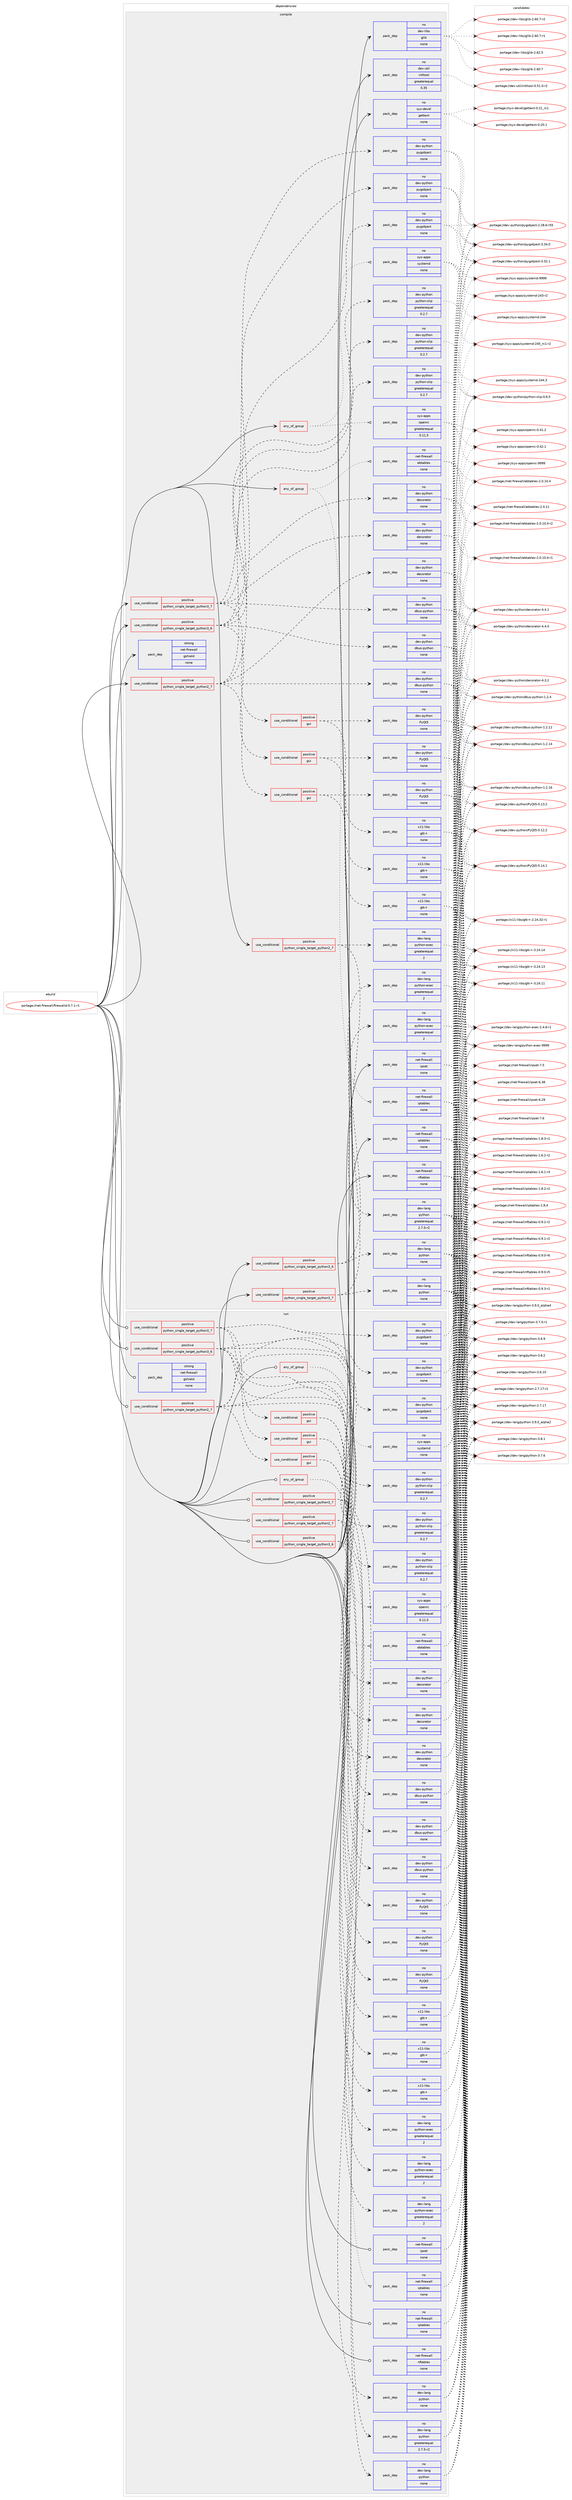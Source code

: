 digraph prolog {

# *************
# Graph options
# *************

newrank=true;
concentrate=true;
compound=true;
graph [rankdir=LR,fontname=Helvetica,fontsize=10,ranksep=1.5];#, ranksep=2.5, nodesep=0.2];
edge  [arrowhead=vee];
node  [fontname=Helvetica,fontsize=10];

# **********
# The ebuild
# **********

subgraph cluster_leftcol {
color=gray;
rank=same;
label=<<i>ebuild</i>>;
id [label="portage://net-firewall/firewalld-0.7.1-r1", color=red, width=4, href="../net-firewall/firewalld-0.7.1-r1.svg"];
}

# ****************
# The dependencies
# ****************

subgraph cluster_midcol {
color=gray;
label=<<i>dependencies</i>>;
subgraph cluster_compile {
fillcolor="#eeeeee";
style=filled;
label=<<i>compile</i>>;
subgraph any1570 {
dependency87820 [label=<<TABLE BORDER="0" CELLBORDER="1" CELLSPACING="0" CELLPADDING="4"><TR><TD CELLPADDING="10">any_of_group</TD></TR></TABLE>>, shape=none, color=red];subgraph pack67171 {
dependency87821 [label=<<TABLE BORDER="0" CELLBORDER="1" CELLSPACING="0" CELLPADDING="4" WIDTH="220"><TR><TD ROWSPAN="6" CELLPADDING="30">pack_dep</TD></TR><TR><TD WIDTH="110">no</TD></TR><TR><TD>net-firewall</TD></TR><TR><TD>iptables</TD></TR><TR><TD>none</TD></TR><TR><TD></TD></TR></TABLE>>, shape=none, color=blue];
}
dependency87820:e -> dependency87821:w [weight=20,style="dotted",arrowhead="oinv"];
subgraph pack67172 {
dependency87822 [label=<<TABLE BORDER="0" CELLBORDER="1" CELLSPACING="0" CELLPADDING="4" WIDTH="220"><TR><TD ROWSPAN="6" CELLPADDING="30">pack_dep</TD></TR><TR><TD WIDTH="110">no</TD></TR><TR><TD>net-firewall</TD></TR><TR><TD>ebtables</TD></TR><TR><TD>none</TD></TR><TR><TD></TD></TR></TABLE>>, shape=none, color=blue];
}
dependency87820:e -> dependency87822:w [weight=20,style="dotted",arrowhead="oinv"];
}
id:e -> dependency87820:w [weight=20,style="solid",arrowhead="vee"];
subgraph any1571 {
dependency87823 [label=<<TABLE BORDER="0" CELLBORDER="1" CELLSPACING="0" CELLPADDING="4"><TR><TD CELLPADDING="10">any_of_group</TD></TR></TABLE>>, shape=none, color=red];subgraph pack67173 {
dependency87824 [label=<<TABLE BORDER="0" CELLBORDER="1" CELLSPACING="0" CELLPADDING="4" WIDTH="220"><TR><TD ROWSPAN="6" CELLPADDING="30">pack_dep</TD></TR><TR><TD WIDTH="110">no</TD></TR><TR><TD>sys-apps</TD></TR><TR><TD>openrc</TD></TR><TR><TD>greaterequal</TD></TR><TR><TD>0.11.5</TD></TR></TABLE>>, shape=none, color=blue];
}
dependency87823:e -> dependency87824:w [weight=20,style="dotted",arrowhead="oinv"];
subgraph pack67174 {
dependency87825 [label=<<TABLE BORDER="0" CELLBORDER="1" CELLSPACING="0" CELLPADDING="4" WIDTH="220"><TR><TD ROWSPAN="6" CELLPADDING="30">pack_dep</TD></TR><TR><TD WIDTH="110">no</TD></TR><TR><TD>sys-apps</TD></TR><TR><TD>systemd</TD></TR><TR><TD>none</TD></TR><TR><TD></TD></TR></TABLE>>, shape=none, color=blue];
}
dependency87823:e -> dependency87825:w [weight=20,style="dotted",arrowhead="oinv"];
}
id:e -> dependency87823:w [weight=20,style="solid",arrowhead="vee"];
subgraph cond19003 {
dependency87826 [label=<<TABLE BORDER="0" CELLBORDER="1" CELLSPACING="0" CELLPADDING="4"><TR><TD ROWSPAN="3" CELLPADDING="10">use_conditional</TD></TR><TR><TD>positive</TD></TR><TR><TD>python_single_target_python2_7</TD></TR></TABLE>>, shape=none, color=red];
subgraph pack67175 {
dependency87827 [label=<<TABLE BORDER="0" CELLBORDER="1" CELLSPACING="0" CELLPADDING="4" WIDTH="220"><TR><TD ROWSPAN="6" CELLPADDING="30">pack_dep</TD></TR><TR><TD WIDTH="110">no</TD></TR><TR><TD>dev-lang</TD></TR><TR><TD>python</TD></TR><TR><TD>greaterequal</TD></TR><TR><TD>2.7.5-r2</TD></TR></TABLE>>, shape=none, color=blue];
}
dependency87826:e -> dependency87827:w [weight=20,style="dashed",arrowhead="vee"];
subgraph pack67176 {
dependency87828 [label=<<TABLE BORDER="0" CELLBORDER="1" CELLSPACING="0" CELLPADDING="4" WIDTH="220"><TR><TD ROWSPAN="6" CELLPADDING="30">pack_dep</TD></TR><TR><TD WIDTH="110">no</TD></TR><TR><TD>dev-lang</TD></TR><TR><TD>python-exec</TD></TR><TR><TD>greaterequal</TD></TR><TR><TD>2</TD></TR></TABLE>>, shape=none, color=blue];
}
dependency87826:e -> dependency87828:w [weight=20,style="dashed",arrowhead="vee"];
}
id:e -> dependency87826:w [weight=20,style="solid",arrowhead="vee"];
subgraph cond19004 {
dependency87829 [label=<<TABLE BORDER="0" CELLBORDER="1" CELLSPACING="0" CELLPADDING="4"><TR><TD ROWSPAN="3" CELLPADDING="10">use_conditional</TD></TR><TR><TD>positive</TD></TR><TR><TD>python_single_target_python2_7</TD></TR></TABLE>>, shape=none, color=red];
subgraph pack67177 {
dependency87830 [label=<<TABLE BORDER="0" CELLBORDER="1" CELLSPACING="0" CELLPADDING="4" WIDTH="220"><TR><TD ROWSPAN="6" CELLPADDING="30">pack_dep</TD></TR><TR><TD WIDTH="110">no</TD></TR><TR><TD>dev-python</TD></TR><TR><TD>dbus-python</TD></TR><TR><TD>none</TD></TR><TR><TD></TD></TR></TABLE>>, shape=none, color=blue];
}
dependency87829:e -> dependency87830:w [weight=20,style="dashed",arrowhead="vee"];
subgraph pack67178 {
dependency87831 [label=<<TABLE BORDER="0" CELLBORDER="1" CELLSPACING="0" CELLPADDING="4" WIDTH="220"><TR><TD ROWSPAN="6" CELLPADDING="30">pack_dep</TD></TR><TR><TD WIDTH="110">no</TD></TR><TR><TD>dev-python</TD></TR><TR><TD>decorator</TD></TR><TR><TD>none</TD></TR><TR><TD></TD></TR></TABLE>>, shape=none, color=blue];
}
dependency87829:e -> dependency87831:w [weight=20,style="dashed",arrowhead="vee"];
subgraph pack67179 {
dependency87832 [label=<<TABLE BORDER="0" CELLBORDER="1" CELLSPACING="0" CELLPADDING="4" WIDTH="220"><TR><TD ROWSPAN="6" CELLPADDING="30">pack_dep</TD></TR><TR><TD WIDTH="110">no</TD></TR><TR><TD>dev-python</TD></TR><TR><TD>python-slip</TD></TR><TR><TD>greaterequal</TD></TR><TR><TD>0.2.7</TD></TR></TABLE>>, shape=none, color=blue];
}
dependency87829:e -> dependency87832:w [weight=20,style="dashed",arrowhead="vee"];
subgraph pack67180 {
dependency87833 [label=<<TABLE BORDER="0" CELLBORDER="1" CELLSPACING="0" CELLPADDING="4" WIDTH="220"><TR><TD ROWSPAN="6" CELLPADDING="30">pack_dep</TD></TR><TR><TD WIDTH="110">no</TD></TR><TR><TD>dev-python</TD></TR><TR><TD>pygobject</TD></TR><TR><TD>none</TD></TR><TR><TD></TD></TR></TABLE>>, shape=none, color=blue];
}
dependency87829:e -> dependency87833:w [weight=20,style="dashed",arrowhead="vee"];
subgraph cond19005 {
dependency87834 [label=<<TABLE BORDER="0" CELLBORDER="1" CELLSPACING="0" CELLPADDING="4"><TR><TD ROWSPAN="3" CELLPADDING="10">use_conditional</TD></TR><TR><TD>positive</TD></TR><TR><TD>gui</TD></TR></TABLE>>, shape=none, color=red];
subgraph pack67181 {
dependency87835 [label=<<TABLE BORDER="0" CELLBORDER="1" CELLSPACING="0" CELLPADDING="4" WIDTH="220"><TR><TD ROWSPAN="6" CELLPADDING="30">pack_dep</TD></TR><TR><TD WIDTH="110">no</TD></TR><TR><TD>x11-libs</TD></TR><TR><TD>gtk+</TD></TR><TR><TD>none</TD></TR><TR><TD></TD></TR></TABLE>>, shape=none, color=blue];
}
dependency87834:e -> dependency87835:w [weight=20,style="dashed",arrowhead="vee"];
subgraph pack67182 {
dependency87836 [label=<<TABLE BORDER="0" CELLBORDER="1" CELLSPACING="0" CELLPADDING="4" WIDTH="220"><TR><TD ROWSPAN="6" CELLPADDING="30">pack_dep</TD></TR><TR><TD WIDTH="110">no</TD></TR><TR><TD>dev-python</TD></TR><TR><TD>PyQt5</TD></TR><TR><TD>none</TD></TR><TR><TD></TD></TR></TABLE>>, shape=none, color=blue];
}
dependency87834:e -> dependency87836:w [weight=20,style="dashed",arrowhead="vee"];
}
dependency87829:e -> dependency87834:w [weight=20,style="dashed",arrowhead="vee"];
}
id:e -> dependency87829:w [weight=20,style="solid",arrowhead="vee"];
subgraph cond19006 {
dependency87837 [label=<<TABLE BORDER="0" CELLBORDER="1" CELLSPACING="0" CELLPADDING="4"><TR><TD ROWSPAN="3" CELLPADDING="10">use_conditional</TD></TR><TR><TD>positive</TD></TR><TR><TD>python_single_target_python3_6</TD></TR></TABLE>>, shape=none, color=red];
subgraph pack67183 {
dependency87838 [label=<<TABLE BORDER="0" CELLBORDER="1" CELLSPACING="0" CELLPADDING="4" WIDTH="220"><TR><TD ROWSPAN="6" CELLPADDING="30">pack_dep</TD></TR><TR><TD WIDTH="110">no</TD></TR><TR><TD>dev-lang</TD></TR><TR><TD>python</TD></TR><TR><TD>none</TD></TR><TR><TD></TD></TR></TABLE>>, shape=none, color=blue];
}
dependency87837:e -> dependency87838:w [weight=20,style="dashed",arrowhead="vee"];
subgraph pack67184 {
dependency87839 [label=<<TABLE BORDER="0" CELLBORDER="1" CELLSPACING="0" CELLPADDING="4" WIDTH="220"><TR><TD ROWSPAN="6" CELLPADDING="30">pack_dep</TD></TR><TR><TD WIDTH="110">no</TD></TR><TR><TD>dev-lang</TD></TR><TR><TD>python-exec</TD></TR><TR><TD>greaterequal</TD></TR><TR><TD>2</TD></TR></TABLE>>, shape=none, color=blue];
}
dependency87837:e -> dependency87839:w [weight=20,style="dashed",arrowhead="vee"];
}
id:e -> dependency87837:w [weight=20,style="solid",arrowhead="vee"];
subgraph cond19007 {
dependency87840 [label=<<TABLE BORDER="0" CELLBORDER="1" CELLSPACING="0" CELLPADDING="4"><TR><TD ROWSPAN="3" CELLPADDING="10">use_conditional</TD></TR><TR><TD>positive</TD></TR><TR><TD>python_single_target_python3_6</TD></TR></TABLE>>, shape=none, color=red];
subgraph pack67185 {
dependency87841 [label=<<TABLE BORDER="0" CELLBORDER="1" CELLSPACING="0" CELLPADDING="4" WIDTH="220"><TR><TD ROWSPAN="6" CELLPADDING="30">pack_dep</TD></TR><TR><TD WIDTH="110">no</TD></TR><TR><TD>dev-python</TD></TR><TR><TD>dbus-python</TD></TR><TR><TD>none</TD></TR><TR><TD></TD></TR></TABLE>>, shape=none, color=blue];
}
dependency87840:e -> dependency87841:w [weight=20,style="dashed",arrowhead="vee"];
subgraph pack67186 {
dependency87842 [label=<<TABLE BORDER="0" CELLBORDER="1" CELLSPACING="0" CELLPADDING="4" WIDTH="220"><TR><TD ROWSPAN="6" CELLPADDING="30">pack_dep</TD></TR><TR><TD WIDTH="110">no</TD></TR><TR><TD>dev-python</TD></TR><TR><TD>decorator</TD></TR><TR><TD>none</TD></TR><TR><TD></TD></TR></TABLE>>, shape=none, color=blue];
}
dependency87840:e -> dependency87842:w [weight=20,style="dashed",arrowhead="vee"];
subgraph pack67187 {
dependency87843 [label=<<TABLE BORDER="0" CELLBORDER="1" CELLSPACING="0" CELLPADDING="4" WIDTH="220"><TR><TD ROWSPAN="6" CELLPADDING="30">pack_dep</TD></TR><TR><TD WIDTH="110">no</TD></TR><TR><TD>dev-python</TD></TR><TR><TD>python-slip</TD></TR><TR><TD>greaterequal</TD></TR><TR><TD>0.2.7</TD></TR></TABLE>>, shape=none, color=blue];
}
dependency87840:e -> dependency87843:w [weight=20,style="dashed",arrowhead="vee"];
subgraph pack67188 {
dependency87844 [label=<<TABLE BORDER="0" CELLBORDER="1" CELLSPACING="0" CELLPADDING="4" WIDTH="220"><TR><TD ROWSPAN="6" CELLPADDING="30">pack_dep</TD></TR><TR><TD WIDTH="110">no</TD></TR><TR><TD>dev-python</TD></TR><TR><TD>pygobject</TD></TR><TR><TD>none</TD></TR><TR><TD></TD></TR></TABLE>>, shape=none, color=blue];
}
dependency87840:e -> dependency87844:w [weight=20,style="dashed",arrowhead="vee"];
subgraph cond19008 {
dependency87845 [label=<<TABLE BORDER="0" CELLBORDER="1" CELLSPACING="0" CELLPADDING="4"><TR><TD ROWSPAN="3" CELLPADDING="10">use_conditional</TD></TR><TR><TD>positive</TD></TR><TR><TD>gui</TD></TR></TABLE>>, shape=none, color=red];
subgraph pack67189 {
dependency87846 [label=<<TABLE BORDER="0" CELLBORDER="1" CELLSPACING="0" CELLPADDING="4" WIDTH="220"><TR><TD ROWSPAN="6" CELLPADDING="30">pack_dep</TD></TR><TR><TD WIDTH="110">no</TD></TR><TR><TD>x11-libs</TD></TR><TR><TD>gtk+</TD></TR><TR><TD>none</TD></TR><TR><TD></TD></TR></TABLE>>, shape=none, color=blue];
}
dependency87845:e -> dependency87846:w [weight=20,style="dashed",arrowhead="vee"];
subgraph pack67190 {
dependency87847 [label=<<TABLE BORDER="0" CELLBORDER="1" CELLSPACING="0" CELLPADDING="4" WIDTH="220"><TR><TD ROWSPAN="6" CELLPADDING="30">pack_dep</TD></TR><TR><TD WIDTH="110">no</TD></TR><TR><TD>dev-python</TD></TR><TR><TD>PyQt5</TD></TR><TR><TD>none</TD></TR><TR><TD></TD></TR></TABLE>>, shape=none, color=blue];
}
dependency87845:e -> dependency87847:w [weight=20,style="dashed",arrowhead="vee"];
}
dependency87840:e -> dependency87845:w [weight=20,style="dashed",arrowhead="vee"];
}
id:e -> dependency87840:w [weight=20,style="solid",arrowhead="vee"];
subgraph cond19009 {
dependency87848 [label=<<TABLE BORDER="0" CELLBORDER="1" CELLSPACING="0" CELLPADDING="4"><TR><TD ROWSPAN="3" CELLPADDING="10">use_conditional</TD></TR><TR><TD>positive</TD></TR><TR><TD>python_single_target_python3_7</TD></TR></TABLE>>, shape=none, color=red];
subgraph pack67191 {
dependency87849 [label=<<TABLE BORDER="0" CELLBORDER="1" CELLSPACING="0" CELLPADDING="4" WIDTH="220"><TR><TD ROWSPAN="6" CELLPADDING="30">pack_dep</TD></TR><TR><TD WIDTH="110">no</TD></TR><TR><TD>dev-lang</TD></TR><TR><TD>python</TD></TR><TR><TD>none</TD></TR><TR><TD></TD></TR></TABLE>>, shape=none, color=blue];
}
dependency87848:e -> dependency87849:w [weight=20,style="dashed",arrowhead="vee"];
subgraph pack67192 {
dependency87850 [label=<<TABLE BORDER="0" CELLBORDER="1" CELLSPACING="0" CELLPADDING="4" WIDTH="220"><TR><TD ROWSPAN="6" CELLPADDING="30">pack_dep</TD></TR><TR><TD WIDTH="110">no</TD></TR><TR><TD>dev-lang</TD></TR><TR><TD>python-exec</TD></TR><TR><TD>greaterequal</TD></TR><TR><TD>2</TD></TR></TABLE>>, shape=none, color=blue];
}
dependency87848:e -> dependency87850:w [weight=20,style="dashed",arrowhead="vee"];
}
id:e -> dependency87848:w [weight=20,style="solid",arrowhead="vee"];
subgraph cond19010 {
dependency87851 [label=<<TABLE BORDER="0" CELLBORDER="1" CELLSPACING="0" CELLPADDING="4"><TR><TD ROWSPAN="3" CELLPADDING="10">use_conditional</TD></TR><TR><TD>positive</TD></TR><TR><TD>python_single_target_python3_7</TD></TR></TABLE>>, shape=none, color=red];
subgraph pack67193 {
dependency87852 [label=<<TABLE BORDER="0" CELLBORDER="1" CELLSPACING="0" CELLPADDING="4" WIDTH="220"><TR><TD ROWSPAN="6" CELLPADDING="30">pack_dep</TD></TR><TR><TD WIDTH="110">no</TD></TR><TR><TD>dev-python</TD></TR><TR><TD>dbus-python</TD></TR><TR><TD>none</TD></TR><TR><TD></TD></TR></TABLE>>, shape=none, color=blue];
}
dependency87851:e -> dependency87852:w [weight=20,style="dashed",arrowhead="vee"];
subgraph pack67194 {
dependency87853 [label=<<TABLE BORDER="0" CELLBORDER="1" CELLSPACING="0" CELLPADDING="4" WIDTH="220"><TR><TD ROWSPAN="6" CELLPADDING="30">pack_dep</TD></TR><TR><TD WIDTH="110">no</TD></TR><TR><TD>dev-python</TD></TR><TR><TD>decorator</TD></TR><TR><TD>none</TD></TR><TR><TD></TD></TR></TABLE>>, shape=none, color=blue];
}
dependency87851:e -> dependency87853:w [weight=20,style="dashed",arrowhead="vee"];
subgraph pack67195 {
dependency87854 [label=<<TABLE BORDER="0" CELLBORDER="1" CELLSPACING="0" CELLPADDING="4" WIDTH="220"><TR><TD ROWSPAN="6" CELLPADDING="30">pack_dep</TD></TR><TR><TD WIDTH="110">no</TD></TR><TR><TD>dev-python</TD></TR><TR><TD>python-slip</TD></TR><TR><TD>greaterequal</TD></TR><TR><TD>0.2.7</TD></TR></TABLE>>, shape=none, color=blue];
}
dependency87851:e -> dependency87854:w [weight=20,style="dashed",arrowhead="vee"];
subgraph pack67196 {
dependency87855 [label=<<TABLE BORDER="0" CELLBORDER="1" CELLSPACING="0" CELLPADDING="4" WIDTH="220"><TR><TD ROWSPAN="6" CELLPADDING="30">pack_dep</TD></TR><TR><TD WIDTH="110">no</TD></TR><TR><TD>dev-python</TD></TR><TR><TD>pygobject</TD></TR><TR><TD>none</TD></TR><TR><TD></TD></TR></TABLE>>, shape=none, color=blue];
}
dependency87851:e -> dependency87855:w [weight=20,style="dashed",arrowhead="vee"];
subgraph cond19011 {
dependency87856 [label=<<TABLE BORDER="0" CELLBORDER="1" CELLSPACING="0" CELLPADDING="4"><TR><TD ROWSPAN="3" CELLPADDING="10">use_conditional</TD></TR><TR><TD>positive</TD></TR><TR><TD>gui</TD></TR></TABLE>>, shape=none, color=red];
subgraph pack67197 {
dependency87857 [label=<<TABLE BORDER="0" CELLBORDER="1" CELLSPACING="0" CELLPADDING="4" WIDTH="220"><TR><TD ROWSPAN="6" CELLPADDING="30">pack_dep</TD></TR><TR><TD WIDTH="110">no</TD></TR><TR><TD>x11-libs</TD></TR><TR><TD>gtk+</TD></TR><TR><TD>none</TD></TR><TR><TD></TD></TR></TABLE>>, shape=none, color=blue];
}
dependency87856:e -> dependency87857:w [weight=20,style="dashed",arrowhead="vee"];
subgraph pack67198 {
dependency87858 [label=<<TABLE BORDER="0" CELLBORDER="1" CELLSPACING="0" CELLPADDING="4" WIDTH="220"><TR><TD ROWSPAN="6" CELLPADDING="30">pack_dep</TD></TR><TR><TD WIDTH="110">no</TD></TR><TR><TD>dev-python</TD></TR><TR><TD>PyQt5</TD></TR><TR><TD>none</TD></TR><TR><TD></TD></TR></TABLE>>, shape=none, color=blue];
}
dependency87856:e -> dependency87858:w [weight=20,style="dashed",arrowhead="vee"];
}
dependency87851:e -> dependency87856:w [weight=20,style="dashed",arrowhead="vee"];
}
id:e -> dependency87851:w [weight=20,style="solid",arrowhead="vee"];
subgraph pack67199 {
dependency87859 [label=<<TABLE BORDER="0" CELLBORDER="1" CELLSPACING="0" CELLPADDING="4" WIDTH="220"><TR><TD ROWSPAN="6" CELLPADDING="30">pack_dep</TD></TR><TR><TD WIDTH="110">no</TD></TR><TR><TD>dev-libs</TD></TR><TR><TD>glib</TD></TR><TR><TD>none</TD></TR><TR><TD></TD></TR></TABLE>>, shape=none, color=blue];
}
id:e -> dependency87859:w [weight=20,style="solid",arrowhead="vee"];
subgraph pack67200 {
dependency87860 [label=<<TABLE BORDER="0" CELLBORDER="1" CELLSPACING="0" CELLPADDING="4" WIDTH="220"><TR><TD ROWSPAN="6" CELLPADDING="30">pack_dep</TD></TR><TR><TD WIDTH="110">no</TD></TR><TR><TD>dev-util</TD></TR><TR><TD>intltool</TD></TR><TR><TD>greaterequal</TD></TR><TR><TD>0.35</TD></TR></TABLE>>, shape=none, color=blue];
}
id:e -> dependency87860:w [weight=20,style="solid",arrowhead="vee"];
subgraph pack67201 {
dependency87861 [label=<<TABLE BORDER="0" CELLBORDER="1" CELLSPACING="0" CELLPADDING="4" WIDTH="220"><TR><TD ROWSPAN="6" CELLPADDING="30">pack_dep</TD></TR><TR><TD WIDTH="110">no</TD></TR><TR><TD>net-firewall</TD></TR><TR><TD>ipset</TD></TR><TR><TD>none</TD></TR><TR><TD></TD></TR></TABLE>>, shape=none, color=blue];
}
id:e -> dependency87861:w [weight=20,style="solid",arrowhead="vee"];
subgraph pack67202 {
dependency87862 [label=<<TABLE BORDER="0" CELLBORDER="1" CELLSPACING="0" CELLPADDING="4" WIDTH="220"><TR><TD ROWSPAN="6" CELLPADDING="30">pack_dep</TD></TR><TR><TD WIDTH="110">no</TD></TR><TR><TD>net-firewall</TD></TR><TR><TD>iptables</TD></TR><TR><TD>none</TD></TR><TR><TD></TD></TR></TABLE>>, shape=none, color=blue];
}
id:e -> dependency87862:w [weight=20,style="solid",arrowhead="vee"];
subgraph pack67203 {
dependency87863 [label=<<TABLE BORDER="0" CELLBORDER="1" CELLSPACING="0" CELLPADDING="4" WIDTH="220"><TR><TD ROWSPAN="6" CELLPADDING="30">pack_dep</TD></TR><TR><TD WIDTH="110">no</TD></TR><TR><TD>net-firewall</TD></TR><TR><TD>nftables</TD></TR><TR><TD>none</TD></TR><TR><TD></TD></TR></TABLE>>, shape=none, color=blue];
}
id:e -> dependency87863:w [weight=20,style="solid",arrowhead="vee"];
subgraph pack67204 {
dependency87864 [label=<<TABLE BORDER="0" CELLBORDER="1" CELLSPACING="0" CELLPADDING="4" WIDTH="220"><TR><TD ROWSPAN="6" CELLPADDING="30">pack_dep</TD></TR><TR><TD WIDTH="110">no</TD></TR><TR><TD>sys-devel</TD></TR><TR><TD>gettext</TD></TR><TR><TD>none</TD></TR><TR><TD></TD></TR></TABLE>>, shape=none, color=blue];
}
id:e -> dependency87864:w [weight=20,style="solid",arrowhead="vee"];
subgraph pack67205 {
dependency87865 [label=<<TABLE BORDER="0" CELLBORDER="1" CELLSPACING="0" CELLPADDING="4" WIDTH="220"><TR><TD ROWSPAN="6" CELLPADDING="30">pack_dep</TD></TR><TR><TD WIDTH="110">strong</TD></TR><TR><TD>net-firewall</TD></TR><TR><TD>gshield</TD></TR><TR><TD>none</TD></TR><TR><TD></TD></TR></TABLE>>, shape=none, color=blue];
}
id:e -> dependency87865:w [weight=20,style="solid",arrowhead="vee"];
}
subgraph cluster_compileandrun {
fillcolor="#eeeeee";
style=filled;
label=<<i>compile and run</i>>;
}
subgraph cluster_run {
fillcolor="#eeeeee";
style=filled;
label=<<i>run</i>>;
subgraph any1572 {
dependency87866 [label=<<TABLE BORDER="0" CELLBORDER="1" CELLSPACING="0" CELLPADDING="4"><TR><TD CELLPADDING="10">any_of_group</TD></TR></TABLE>>, shape=none, color=red];subgraph pack67206 {
dependency87867 [label=<<TABLE BORDER="0" CELLBORDER="1" CELLSPACING="0" CELLPADDING="4" WIDTH="220"><TR><TD ROWSPAN="6" CELLPADDING="30">pack_dep</TD></TR><TR><TD WIDTH="110">no</TD></TR><TR><TD>net-firewall</TD></TR><TR><TD>iptables</TD></TR><TR><TD>none</TD></TR><TR><TD></TD></TR></TABLE>>, shape=none, color=blue];
}
dependency87866:e -> dependency87867:w [weight=20,style="dotted",arrowhead="oinv"];
subgraph pack67207 {
dependency87868 [label=<<TABLE BORDER="0" CELLBORDER="1" CELLSPACING="0" CELLPADDING="4" WIDTH="220"><TR><TD ROWSPAN="6" CELLPADDING="30">pack_dep</TD></TR><TR><TD WIDTH="110">no</TD></TR><TR><TD>net-firewall</TD></TR><TR><TD>ebtables</TD></TR><TR><TD>none</TD></TR><TR><TD></TD></TR></TABLE>>, shape=none, color=blue];
}
dependency87866:e -> dependency87868:w [weight=20,style="dotted",arrowhead="oinv"];
}
id:e -> dependency87866:w [weight=20,style="solid",arrowhead="odot"];
subgraph any1573 {
dependency87869 [label=<<TABLE BORDER="0" CELLBORDER="1" CELLSPACING="0" CELLPADDING="4"><TR><TD CELLPADDING="10">any_of_group</TD></TR></TABLE>>, shape=none, color=red];subgraph pack67208 {
dependency87870 [label=<<TABLE BORDER="0" CELLBORDER="1" CELLSPACING="0" CELLPADDING="4" WIDTH="220"><TR><TD ROWSPAN="6" CELLPADDING="30">pack_dep</TD></TR><TR><TD WIDTH="110">no</TD></TR><TR><TD>sys-apps</TD></TR><TR><TD>openrc</TD></TR><TR><TD>greaterequal</TD></TR><TR><TD>0.11.5</TD></TR></TABLE>>, shape=none, color=blue];
}
dependency87869:e -> dependency87870:w [weight=20,style="dotted",arrowhead="oinv"];
subgraph pack67209 {
dependency87871 [label=<<TABLE BORDER="0" CELLBORDER="1" CELLSPACING="0" CELLPADDING="4" WIDTH="220"><TR><TD ROWSPAN="6" CELLPADDING="30">pack_dep</TD></TR><TR><TD WIDTH="110">no</TD></TR><TR><TD>sys-apps</TD></TR><TR><TD>systemd</TD></TR><TR><TD>none</TD></TR><TR><TD></TD></TR></TABLE>>, shape=none, color=blue];
}
dependency87869:e -> dependency87871:w [weight=20,style="dotted",arrowhead="oinv"];
}
id:e -> dependency87869:w [weight=20,style="solid",arrowhead="odot"];
subgraph cond19012 {
dependency87872 [label=<<TABLE BORDER="0" CELLBORDER="1" CELLSPACING="0" CELLPADDING="4"><TR><TD ROWSPAN="3" CELLPADDING="10">use_conditional</TD></TR><TR><TD>positive</TD></TR><TR><TD>python_single_target_python2_7</TD></TR></TABLE>>, shape=none, color=red];
subgraph pack67210 {
dependency87873 [label=<<TABLE BORDER="0" CELLBORDER="1" CELLSPACING="0" CELLPADDING="4" WIDTH="220"><TR><TD ROWSPAN="6" CELLPADDING="30">pack_dep</TD></TR><TR><TD WIDTH="110">no</TD></TR><TR><TD>dev-lang</TD></TR><TR><TD>python</TD></TR><TR><TD>greaterequal</TD></TR><TR><TD>2.7.5-r2</TD></TR></TABLE>>, shape=none, color=blue];
}
dependency87872:e -> dependency87873:w [weight=20,style="dashed",arrowhead="vee"];
subgraph pack67211 {
dependency87874 [label=<<TABLE BORDER="0" CELLBORDER="1" CELLSPACING="0" CELLPADDING="4" WIDTH="220"><TR><TD ROWSPAN="6" CELLPADDING="30">pack_dep</TD></TR><TR><TD WIDTH="110">no</TD></TR><TR><TD>dev-lang</TD></TR><TR><TD>python-exec</TD></TR><TR><TD>greaterequal</TD></TR><TR><TD>2</TD></TR></TABLE>>, shape=none, color=blue];
}
dependency87872:e -> dependency87874:w [weight=20,style="dashed",arrowhead="vee"];
}
id:e -> dependency87872:w [weight=20,style="solid",arrowhead="odot"];
subgraph cond19013 {
dependency87875 [label=<<TABLE BORDER="0" CELLBORDER="1" CELLSPACING="0" CELLPADDING="4"><TR><TD ROWSPAN="3" CELLPADDING="10">use_conditional</TD></TR><TR><TD>positive</TD></TR><TR><TD>python_single_target_python2_7</TD></TR></TABLE>>, shape=none, color=red];
subgraph pack67212 {
dependency87876 [label=<<TABLE BORDER="0" CELLBORDER="1" CELLSPACING="0" CELLPADDING="4" WIDTH="220"><TR><TD ROWSPAN="6" CELLPADDING="30">pack_dep</TD></TR><TR><TD WIDTH="110">no</TD></TR><TR><TD>dev-python</TD></TR><TR><TD>dbus-python</TD></TR><TR><TD>none</TD></TR><TR><TD></TD></TR></TABLE>>, shape=none, color=blue];
}
dependency87875:e -> dependency87876:w [weight=20,style="dashed",arrowhead="vee"];
subgraph pack67213 {
dependency87877 [label=<<TABLE BORDER="0" CELLBORDER="1" CELLSPACING="0" CELLPADDING="4" WIDTH="220"><TR><TD ROWSPAN="6" CELLPADDING="30">pack_dep</TD></TR><TR><TD WIDTH="110">no</TD></TR><TR><TD>dev-python</TD></TR><TR><TD>decorator</TD></TR><TR><TD>none</TD></TR><TR><TD></TD></TR></TABLE>>, shape=none, color=blue];
}
dependency87875:e -> dependency87877:w [weight=20,style="dashed",arrowhead="vee"];
subgraph pack67214 {
dependency87878 [label=<<TABLE BORDER="0" CELLBORDER="1" CELLSPACING="0" CELLPADDING="4" WIDTH="220"><TR><TD ROWSPAN="6" CELLPADDING="30">pack_dep</TD></TR><TR><TD WIDTH="110">no</TD></TR><TR><TD>dev-python</TD></TR><TR><TD>python-slip</TD></TR><TR><TD>greaterequal</TD></TR><TR><TD>0.2.7</TD></TR></TABLE>>, shape=none, color=blue];
}
dependency87875:e -> dependency87878:w [weight=20,style="dashed",arrowhead="vee"];
subgraph pack67215 {
dependency87879 [label=<<TABLE BORDER="0" CELLBORDER="1" CELLSPACING="0" CELLPADDING="4" WIDTH="220"><TR><TD ROWSPAN="6" CELLPADDING="30">pack_dep</TD></TR><TR><TD WIDTH="110">no</TD></TR><TR><TD>dev-python</TD></TR><TR><TD>pygobject</TD></TR><TR><TD>none</TD></TR><TR><TD></TD></TR></TABLE>>, shape=none, color=blue];
}
dependency87875:e -> dependency87879:w [weight=20,style="dashed",arrowhead="vee"];
subgraph cond19014 {
dependency87880 [label=<<TABLE BORDER="0" CELLBORDER="1" CELLSPACING="0" CELLPADDING="4"><TR><TD ROWSPAN="3" CELLPADDING="10">use_conditional</TD></TR><TR><TD>positive</TD></TR><TR><TD>gui</TD></TR></TABLE>>, shape=none, color=red];
subgraph pack67216 {
dependency87881 [label=<<TABLE BORDER="0" CELLBORDER="1" CELLSPACING="0" CELLPADDING="4" WIDTH="220"><TR><TD ROWSPAN="6" CELLPADDING="30">pack_dep</TD></TR><TR><TD WIDTH="110">no</TD></TR><TR><TD>x11-libs</TD></TR><TR><TD>gtk+</TD></TR><TR><TD>none</TD></TR><TR><TD></TD></TR></TABLE>>, shape=none, color=blue];
}
dependency87880:e -> dependency87881:w [weight=20,style="dashed",arrowhead="vee"];
subgraph pack67217 {
dependency87882 [label=<<TABLE BORDER="0" CELLBORDER="1" CELLSPACING="0" CELLPADDING="4" WIDTH="220"><TR><TD ROWSPAN="6" CELLPADDING="30">pack_dep</TD></TR><TR><TD WIDTH="110">no</TD></TR><TR><TD>dev-python</TD></TR><TR><TD>PyQt5</TD></TR><TR><TD>none</TD></TR><TR><TD></TD></TR></TABLE>>, shape=none, color=blue];
}
dependency87880:e -> dependency87882:w [weight=20,style="dashed",arrowhead="vee"];
}
dependency87875:e -> dependency87880:w [weight=20,style="dashed",arrowhead="vee"];
}
id:e -> dependency87875:w [weight=20,style="solid",arrowhead="odot"];
subgraph cond19015 {
dependency87883 [label=<<TABLE BORDER="0" CELLBORDER="1" CELLSPACING="0" CELLPADDING="4"><TR><TD ROWSPAN="3" CELLPADDING="10">use_conditional</TD></TR><TR><TD>positive</TD></TR><TR><TD>python_single_target_python3_6</TD></TR></TABLE>>, shape=none, color=red];
subgraph pack67218 {
dependency87884 [label=<<TABLE BORDER="0" CELLBORDER="1" CELLSPACING="0" CELLPADDING="4" WIDTH="220"><TR><TD ROWSPAN="6" CELLPADDING="30">pack_dep</TD></TR><TR><TD WIDTH="110">no</TD></TR><TR><TD>dev-lang</TD></TR><TR><TD>python</TD></TR><TR><TD>none</TD></TR><TR><TD></TD></TR></TABLE>>, shape=none, color=blue];
}
dependency87883:e -> dependency87884:w [weight=20,style="dashed",arrowhead="vee"];
subgraph pack67219 {
dependency87885 [label=<<TABLE BORDER="0" CELLBORDER="1" CELLSPACING="0" CELLPADDING="4" WIDTH="220"><TR><TD ROWSPAN="6" CELLPADDING="30">pack_dep</TD></TR><TR><TD WIDTH="110">no</TD></TR><TR><TD>dev-lang</TD></TR><TR><TD>python-exec</TD></TR><TR><TD>greaterequal</TD></TR><TR><TD>2</TD></TR></TABLE>>, shape=none, color=blue];
}
dependency87883:e -> dependency87885:w [weight=20,style="dashed",arrowhead="vee"];
}
id:e -> dependency87883:w [weight=20,style="solid",arrowhead="odot"];
subgraph cond19016 {
dependency87886 [label=<<TABLE BORDER="0" CELLBORDER="1" CELLSPACING="0" CELLPADDING="4"><TR><TD ROWSPAN="3" CELLPADDING="10">use_conditional</TD></TR><TR><TD>positive</TD></TR><TR><TD>python_single_target_python3_6</TD></TR></TABLE>>, shape=none, color=red];
subgraph pack67220 {
dependency87887 [label=<<TABLE BORDER="0" CELLBORDER="1" CELLSPACING="0" CELLPADDING="4" WIDTH="220"><TR><TD ROWSPAN="6" CELLPADDING="30">pack_dep</TD></TR><TR><TD WIDTH="110">no</TD></TR><TR><TD>dev-python</TD></TR><TR><TD>dbus-python</TD></TR><TR><TD>none</TD></TR><TR><TD></TD></TR></TABLE>>, shape=none, color=blue];
}
dependency87886:e -> dependency87887:w [weight=20,style="dashed",arrowhead="vee"];
subgraph pack67221 {
dependency87888 [label=<<TABLE BORDER="0" CELLBORDER="1" CELLSPACING="0" CELLPADDING="4" WIDTH="220"><TR><TD ROWSPAN="6" CELLPADDING="30">pack_dep</TD></TR><TR><TD WIDTH="110">no</TD></TR><TR><TD>dev-python</TD></TR><TR><TD>decorator</TD></TR><TR><TD>none</TD></TR><TR><TD></TD></TR></TABLE>>, shape=none, color=blue];
}
dependency87886:e -> dependency87888:w [weight=20,style="dashed",arrowhead="vee"];
subgraph pack67222 {
dependency87889 [label=<<TABLE BORDER="0" CELLBORDER="1" CELLSPACING="0" CELLPADDING="4" WIDTH="220"><TR><TD ROWSPAN="6" CELLPADDING="30">pack_dep</TD></TR><TR><TD WIDTH="110">no</TD></TR><TR><TD>dev-python</TD></TR><TR><TD>python-slip</TD></TR><TR><TD>greaterequal</TD></TR><TR><TD>0.2.7</TD></TR></TABLE>>, shape=none, color=blue];
}
dependency87886:e -> dependency87889:w [weight=20,style="dashed",arrowhead="vee"];
subgraph pack67223 {
dependency87890 [label=<<TABLE BORDER="0" CELLBORDER="1" CELLSPACING="0" CELLPADDING="4" WIDTH="220"><TR><TD ROWSPAN="6" CELLPADDING="30">pack_dep</TD></TR><TR><TD WIDTH="110">no</TD></TR><TR><TD>dev-python</TD></TR><TR><TD>pygobject</TD></TR><TR><TD>none</TD></TR><TR><TD></TD></TR></TABLE>>, shape=none, color=blue];
}
dependency87886:e -> dependency87890:w [weight=20,style="dashed",arrowhead="vee"];
subgraph cond19017 {
dependency87891 [label=<<TABLE BORDER="0" CELLBORDER="1" CELLSPACING="0" CELLPADDING="4"><TR><TD ROWSPAN="3" CELLPADDING="10">use_conditional</TD></TR><TR><TD>positive</TD></TR><TR><TD>gui</TD></TR></TABLE>>, shape=none, color=red];
subgraph pack67224 {
dependency87892 [label=<<TABLE BORDER="0" CELLBORDER="1" CELLSPACING="0" CELLPADDING="4" WIDTH="220"><TR><TD ROWSPAN="6" CELLPADDING="30">pack_dep</TD></TR><TR><TD WIDTH="110">no</TD></TR><TR><TD>x11-libs</TD></TR><TR><TD>gtk+</TD></TR><TR><TD>none</TD></TR><TR><TD></TD></TR></TABLE>>, shape=none, color=blue];
}
dependency87891:e -> dependency87892:w [weight=20,style="dashed",arrowhead="vee"];
subgraph pack67225 {
dependency87893 [label=<<TABLE BORDER="0" CELLBORDER="1" CELLSPACING="0" CELLPADDING="4" WIDTH="220"><TR><TD ROWSPAN="6" CELLPADDING="30">pack_dep</TD></TR><TR><TD WIDTH="110">no</TD></TR><TR><TD>dev-python</TD></TR><TR><TD>PyQt5</TD></TR><TR><TD>none</TD></TR><TR><TD></TD></TR></TABLE>>, shape=none, color=blue];
}
dependency87891:e -> dependency87893:w [weight=20,style="dashed",arrowhead="vee"];
}
dependency87886:e -> dependency87891:w [weight=20,style="dashed",arrowhead="vee"];
}
id:e -> dependency87886:w [weight=20,style="solid",arrowhead="odot"];
subgraph cond19018 {
dependency87894 [label=<<TABLE BORDER="0" CELLBORDER="1" CELLSPACING="0" CELLPADDING="4"><TR><TD ROWSPAN="3" CELLPADDING="10">use_conditional</TD></TR><TR><TD>positive</TD></TR><TR><TD>python_single_target_python3_7</TD></TR></TABLE>>, shape=none, color=red];
subgraph pack67226 {
dependency87895 [label=<<TABLE BORDER="0" CELLBORDER="1" CELLSPACING="0" CELLPADDING="4" WIDTH="220"><TR><TD ROWSPAN="6" CELLPADDING="30">pack_dep</TD></TR><TR><TD WIDTH="110">no</TD></TR><TR><TD>dev-lang</TD></TR><TR><TD>python</TD></TR><TR><TD>none</TD></TR><TR><TD></TD></TR></TABLE>>, shape=none, color=blue];
}
dependency87894:e -> dependency87895:w [weight=20,style="dashed",arrowhead="vee"];
subgraph pack67227 {
dependency87896 [label=<<TABLE BORDER="0" CELLBORDER="1" CELLSPACING="0" CELLPADDING="4" WIDTH="220"><TR><TD ROWSPAN="6" CELLPADDING="30">pack_dep</TD></TR><TR><TD WIDTH="110">no</TD></TR><TR><TD>dev-lang</TD></TR><TR><TD>python-exec</TD></TR><TR><TD>greaterequal</TD></TR><TR><TD>2</TD></TR></TABLE>>, shape=none, color=blue];
}
dependency87894:e -> dependency87896:w [weight=20,style="dashed",arrowhead="vee"];
}
id:e -> dependency87894:w [weight=20,style="solid",arrowhead="odot"];
subgraph cond19019 {
dependency87897 [label=<<TABLE BORDER="0" CELLBORDER="1" CELLSPACING="0" CELLPADDING="4"><TR><TD ROWSPAN="3" CELLPADDING="10">use_conditional</TD></TR><TR><TD>positive</TD></TR><TR><TD>python_single_target_python3_7</TD></TR></TABLE>>, shape=none, color=red];
subgraph pack67228 {
dependency87898 [label=<<TABLE BORDER="0" CELLBORDER="1" CELLSPACING="0" CELLPADDING="4" WIDTH="220"><TR><TD ROWSPAN="6" CELLPADDING="30">pack_dep</TD></TR><TR><TD WIDTH="110">no</TD></TR><TR><TD>dev-python</TD></TR><TR><TD>dbus-python</TD></TR><TR><TD>none</TD></TR><TR><TD></TD></TR></TABLE>>, shape=none, color=blue];
}
dependency87897:e -> dependency87898:w [weight=20,style="dashed",arrowhead="vee"];
subgraph pack67229 {
dependency87899 [label=<<TABLE BORDER="0" CELLBORDER="1" CELLSPACING="0" CELLPADDING="4" WIDTH="220"><TR><TD ROWSPAN="6" CELLPADDING="30">pack_dep</TD></TR><TR><TD WIDTH="110">no</TD></TR><TR><TD>dev-python</TD></TR><TR><TD>decorator</TD></TR><TR><TD>none</TD></TR><TR><TD></TD></TR></TABLE>>, shape=none, color=blue];
}
dependency87897:e -> dependency87899:w [weight=20,style="dashed",arrowhead="vee"];
subgraph pack67230 {
dependency87900 [label=<<TABLE BORDER="0" CELLBORDER="1" CELLSPACING="0" CELLPADDING="4" WIDTH="220"><TR><TD ROWSPAN="6" CELLPADDING="30">pack_dep</TD></TR><TR><TD WIDTH="110">no</TD></TR><TR><TD>dev-python</TD></TR><TR><TD>python-slip</TD></TR><TR><TD>greaterequal</TD></TR><TR><TD>0.2.7</TD></TR></TABLE>>, shape=none, color=blue];
}
dependency87897:e -> dependency87900:w [weight=20,style="dashed",arrowhead="vee"];
subgraph pack67231 {
dependency87901 [label=<<TABLE BORDER="0" CELLBORDER="1" CELLSPACING="0" CELLPADDING="4" WIDTH="220"><TR><TD ROWSPAN="6" CELLPADDING="30">pack_dep</TD></TR><TR><TD WIDTH="110">no</TD></TR><TR><TD>dev-python</TD></TR><TR><TD>pygobject</TD></TR><TR><TD>none</TD></TR><TR><TD></TD></TR></TABLE>>, shape=none, color=blue];
}
dependency87897:e -> dependency87901:w [weight=20,style="dashed",arrowhead="vee"];
subgraph cond19020 {
dependency87902 [label=<<TABLE BORDER="0" CELLBORDER="1" CELLSPACING="0" CELLPADDING="4"><TR><TD ROWSPAN="3" CELLPADDING="10">use_conditional</TD></TR><TR><TD>positive</TD></TR><TR><TD>gui</TD></TR></TABLE>>, shape=none, color=red];
subgraph pack67232 {
dependency87903 [label=<<TABLE BORDER="0" CELLBORDER="1" CELLSPACING="0" CELLPADDING="4" WIDTH="220"><TR><TD ROWSPAN="6" CELLPADDING="30">pack_dep</TD></TR><TR><TD WIDTH="110">no</TD></TR><TR><TD>x11-libs</TD></TR><TR><TD>gtk+</TD></TR><TR><TD>none</TD></TR><TR><TD></TD></TR></TABLE>>, shape=none, color=blue];
}
dependency87902:e -> dependency87903:w [weight=20,style="dashed",arrowhead="vee"];
subgraph pack67233 {
dependency87904 [label=<<TABLE BORDER="0" CELLBORDER="1" CELLSPACING="0" CELLPADDING="4" WIDTH="220"><TR><TD ROWSPAN="6" CELLPADDING="30">pack_dep</TD></TR><TR><TD WIDTH="110">no</TD></TR><TR><TD>dev-python</TD></TR><TR><TD>PyQt5</TD></TR><TR><TD>none</TD></TR><TR><TD></TD></TR></TABLE>>, shape=none, color=blue];
}
dependency87902:e -> dependency87904:w [weight=20,style="dashed",arrowhead="vee"];
}
dependency87897:e -> dependency87902:w [weight=20,style="dashed",arrowhead="vee"];
}
id:e -> dependency87897:w [weight=20,style="solid",arrowhead="odot"];
subgraph pack67234 {
dependency87905 [label=<<TABLE BORDER="0" CELLBORDER="1" CELLSPACING="0" CELLPADDING="4" WIDTH="220"><TR><TD ROWSPAN="6" CELLPADDING="30">pack_dep</TD></TR><TR><TD WIDTH="110">no</TD></TR><TR><TD>net-firewall</TD></TR><TR><TD>ipset</TD></TR><TR><TD>none</TD></TR><TR><TD></TD></TR></TABLE>>, shape=none, color=blue];
}
id:e -> dependency87905:w [weight=20,style="solid",arrowhead="odot"];
subgraph pack67235 {
dependency87906 [label=<<TABLE BORDER="0" CELLBORDER="1" CELLSPACING="0" CELLPADDING="4" WIDTH="220"><TR><TD ROWSPAN="6" CELLPADDING="30">pack_dep</TD></TR><TR><TD WIDTH="110">no</TD></TR><TR><TD>net-firewall</TD></TR><TR><TD>iptables</TD></TR><TR><TD>none</TD></TR><TR><TD></TD></TR></TABLE>>, shape=none, color=blue];
}
id:e -> dependency87906:w [weight=20,style="solid",arrowhead="odot"];
subgraph pack67236 {
dependency87907 [label=<<TABLE BORDER="0" CELLBORDER="1" CELLSPACING="0" CELLPADDING="4" WIDTH="220"><TR><TD ROWSPAN="6" CELLPADDING="30">pack_dep</TD></TR><TR><TD WIDTH="110">no</TD></TR><TR><TD>net-firewall</TD></TR><TR><TD>nftables</TD></TR><TR><TD>none</TD></TR><TR><TD></TD></TR></TABLE>>, shape=none, color=blue];
}
id:e -> dependency87907:w [weight=20,style="solid",arrowhead="odot"];
subgraph pack67237 {
dependency87908 [label=<<TABLE BORDER="0" CELLBORDER="1" CELLSPACING="0" CELLPADDING="4" WIDTH="220"><TR><TD ROWSPAN="6" CELLPADDING="30">pack_dep</TD></TR><TR><TD WIDTH="110">strong</TD></TR><TR><TD>net-firewall</TD></TR><TR><TD>gshield</TD></TR><TR><TD>none</TD></TR><TR><TD></TD></TR></TABLE>>, shape=none, color=blue];
}
id:e -> dependency87908:w [weight=20,style="solid",arrowhead="odot"];
}
}

# **************
# The candidates
# **************

subgraph cluster_choices {
rank=same;
color=gray;
label=<<i>candidates</i>>;

subgraph choice67171 {
color=black;
nodesep=1;
choice1101011164510210511410111997108108471051121169798108101115454946564652 [label="portage://net-firewall/iptables-1.8.4", color=red, width=4,href="../net-firewall/iptables-1.8.4.svg"];
choice11010111645102105114101119971081084710511211697981081011154549465646514511449 [label="portage://net-firewall/iptables-1.8.3-r1", color=red, width=4,href="../net-firewall/iptables-1.8.3-r1.svg"];
choice11010111645102105114101119971081084710511211697981081011154549465646504511450 [label="portage://net-firewall/iptables-1.8.2-r2", color=red, width=4,href="../net-firewall/iptables-1.8.2-r2.svg"];
choice11010111645102105114101119971081084710511211697981081011154549465446504511450 [label="portage://net-firewall/iptables-1.6.2-r2", color=red, width=4,href="../net-firewall/iptables-1.6.2-r2.svg"];
choice11010111645102105114101119971081084710511211697981081011154549465446494511451 [label="portage://net-firewall/iptables-1.6.1-r3", color=red, width=4,href="../net-firewall/iptables-1.6.1-r3.svg"];
dependency87821:e -> choice1101011164510210511410111997108108471051121169798108101115454946564652:w [style=dotted,weight="100"];
dependency87821:e -> choice11010111645102105114101119971081084710511211697981081011154549465646514511449:w [style=dotted,weight="100"];
dependency87821:e -> choice11010111645102105114101119971081084710511211697981081011154549465646504511450:w [style=dotted,weight="100"];
dependency87821:e -> choice11010111645102105114101119971081084710511211697981081011154549465446504511450:w [style=dotted,weight="100"];
dependency87821:e -> choice11010111645102105114101119971081084710511211697981081011154549465446494511451:w [style=dotted,weight="100"];
}
subgraph choice67172 {
color=black;
nodesep=1;
choice11010111645102105114101119971081084710198116979810810111545504648464949 [label="portage://net-firewall/ebtables-2.0.11", color=red, width=4,href="../net-firewall/ebtables-2.0.11.svg"];
choice1101011164510210511410111997108108471019811697981081011154550464846494846524511450 [label="portage://net-firewall/ebtables-2.0.10.4-r2", color=red, width=4,href="../net-firewall/ebtables-2.0.10.4-r2.svg"];
choice1101011164510210511410111997108108471019811697981081011154550464846494846524511449 [label="portage://net-firewall/ebtables-2.0.10.4-r1", color=red, width=4,href="../net-firewall/ebtables-2.0.10.4-r1.svg"];
choice110101116451021051141011199710810847101981169798108101115455046484649484652 [label="portage://net-firewall/ebtables-2.0.10.4", color=red, width=4,href="../net-firewall/ebtables-2.0.10.4.svg"];
dependency87822:e -> choice11010111645102105114101119971081084710198116979810810111545504648464949:w [style=dotted,weight="100"];
dependency87822:e -> choice1101011164510210511410111997108108471019811697981081011154550464846494846524511450:w [style=dotted,weight="100"];
dependency87822:e -> choice1101011164510210511410111997108108471019811697981081011154550464846494846524511449:w [style=dotted,weight="100"];
dependency87822:e -> choice110101116451021051141011199710810847101981169798108101115455046484649484652:w [style=dotted,weight="100"];
}
subgraph choice67173 {
color=black;
nodesep=1;
choice115121115459711211211547111112101110114994557575757 [label="portage://sys-apps/openrc-9999", color=red, width=4,href="../sys-apps/openrc-9999.svg"];
choice1151211154597112112115471111121011101149945484652504649 [label="portage://sys-apps/openrc-0.42.1", color=red, width=4,href="../sys-apps/openrc-0.42.1.svg"];
choice1151211154597112112115471111121011101149945484652494650 [label="portage://sys-apps/openrc-0.41.2", color=red, width=4,href="../sys-apps/openrc-0.41.2.svg"];
dependency87824:e -> choice115121115459711211211547111112101110114994557575757:w [style=dotted,weight="100"];
dependency87824:e -> choice1151211154597112112115471111121011101149945484652504649:w [style=dotted,weight="100"];
dependency87824:e -> choice1151211154597112112115471111121011101149945484652494650:w [style=dotted,weight="100"];
}
subgraph choice67174 {
color=black;
nodesep=1;
choice1151211154597112112115471151211151161011091004557575757 [label="portage://sys-apps/systemd-9999", color=red, width=4,href="../sys-apps/systemd-9999.svg"];
choice115121115459711211211547115121115116101109100455052539511499494511450 [label="portage://sys-apps/systemd-245_rc1-r2", color=red, width=4,href="../sys-apps/systemd-245_rc1-r2.svg"];
choice115121115459711211211547115121115116101109100455052524651 [label="portage://sys-apps/systemd-244.3", color=red, width=4,href="../sys-apps/systemd-244.3.svg"];
choice11512111545971121121154711512111511610110910045505252 [label="portage://sys-apps/systemd-244", color=red, width=4,href="../sys-apps/systemd-244.svg"];
choice115121115459711211211547115121115116101109100455052514511450 [label="portage://sys-apps/systemd-243-r2", color=red, width=4,href="../sys-apps/systemd-243-r2.svg"];
dependency87825:e -> choice1151211154597112112115471151211151161011091004557575757:w [style=dotted,weight="100"];
dependency87825:e -> choice115121115459711211211547115121115116101109100455052539511499494511450:w [style=dotted,weight="100"];
dependency87825:e -> choice115121115459711211211547115121115116101109100455052524651:w [style=dotted,weight="100"];
dependency87825:e -> choice11512111545971121121154711512111511610110910045505252:w [style=dotted,weight="100"];
dependency87825:e -> choice115121115459711211211547115121115116101109100455052514511450:w [style=dotted,weight="100"];
}
subgraph choice67175 {
color=black;
nodesep=1;
choice10010111845108971101034711212111610411111045514657464895971081121049752 [label="portage://dev-lang/python-3.9.0_alpha4", color=red, width=4,href="../dev-lang/python-3.9.0_alpha4.svg"];
choice10010111845108971101034711212111610411111045514657464895971081121049750 [label="portage://dev-lang/python-3.9.0_alpha2", color=red, width=4,href="../dev-lang/python-3.9.0_alpha2.svg"];
choice100101118451089711010347112121116104111110455146564650 [label="portage://dev-lang/python-3.8.2", color=red, width=4,href="../dev-lang/python-3.8.2.svg"];
choice100101118451089711010347112121116104111110455146564649 [label="portage://dev-lang/python-3.8.1", color=red, width=4,href="../dev-lang/python-3.8.1.svg"];
choice100101118451089711010347112121116104111110455146554654 [label="portage://dev-lang/python-3.7.6", color=red, width=4,href="../dev-lang/python-3.7.6.svg"];
choice1001011184510897110103471121211161041111104551465546534511449 [label="portage://dev-lang/python-3.7.5-r1", color=red, width=4,href="../dev-lang/python-3.7.5-r1.svg"];
choice100101118451089711010347112121116104111110455146544657 [label="portage://dev-lang/python-3.6.9", color=red, width=4,href="../dev-lang/python-3.6.9.svg"];
choice10010111845108971101034711212111610411111045514654464948 [label="portage://dev-lang/python-3.6.10", color=red, width=4,href="../dev-lang/python-3.6.10.svg"];
choice100101118451089711010347112121116104111110455046554649554511449 [label="portage://dev-lang/python-2.7.17-r1", color=red, width=4,href="../dev-lang/python-2.7.17-r1.svg"];
choice10010111845108971101034711212111610411111045504655464955 [label="portage://dev-lang/python-2.7.17", color=red, width=4,href="../dev-lang/python-2.7.17.svg"];
dependency87827:e -> choice10010111845108971101034711212111610411111045514657464895971081121049752:w [style=dotted,weight="100"];
dependency87827:e -> choice10010111845108971101034711212111610411111045514657464895971081121049750:w [style=dotted,weight="100"];
dependency87827:e -> choice100101118451089711010347112121116104111110455146564650:w [style=dotted,weight="100"];
dependency87827:e -> choice100101118451089711010347112121116104111110455146564649:w [style=dotted,weight="100"];
dependency87827:e -> choice100101118451089711010347112121116104111110455146554654:w [style=dotted,weight="100"];
dependency87827:e -> choice1001011184510897110103471121211161041111104551465546534511449:w [style=dotted,weight="100"];
dependency87827:e -> choice100101118451089711010347112121116104111110455146544657:w [style=dotted,weight="100"];
dependency87827:e -> choice10010111845108971101034711212111610411111045514654464948:w [style=dotted,weight="100"];
dependency87827:e -> choice100101118451089711010347112121116104111110455046554649554511449:w [style=dotted,weight="100"];
dependency87827:e -> choice10010111845108971101034711212111610411111045504655464955:w [style=dotted,weight="100"];
}
subgraph choice67176 {
color=black;
nodesep=1;
choice10010111845108971101034711212111610411111045101120101994557575757 [label="portage://dev-lang/python-exec-9999", color=red, width=4,href="../dev-lang/python-exec-9999.svg"];
choice10010111845108971101034711212111610411111045101120101994550465246544511449 [label="portage://dev-lang/python-exec-2.4.6-r1", color=red, width=4,href="../dev-lang/python-exec-2.4.6-r1.svg"];
dependency87828:e -> choice10010111845108971101034711212111610411111045101120101994557575757:w [style=dotted,weight="100"];
dependency87828:e -> choice10010111845108971101034711212111610411111045101120101994550465246544511449:w [style=dotted,weight="100"];
}
subgraph choice67177 {
color=black;
nodesep=1;
choice10010111845112121116104111110471009811711545112121116104111110454946504652 [label="portage://dev-python/dbus-python-1.2.4", color=red, width=4,href="../dev-python/dbus-python-1.2.4.svg"];
choice1001011184511212111610411111047100981171154511212111610411111045494650464954 [label="portage://dev-python/dbus-python-1.2.16", color=red, width=4,href="../dev-python/dbus-python-1.2.16.svg"];
choice1001011184511212111610411111047100981171154511212111610411111045494650464952 [label="portage://dev-python/dbus-python-1.2.14", color=red, width=4,href="../dev-python/dbus-python-1.2.14.svg"];
choice1001011184511212111610411111047100981171154511212111610411111045494650464950 [label="portage://dev-python/dbus-python-1.2.12", color=red, width=4,href="../dev-python/dbus-python-1.2.12.svg"];
dependency87830:e -> choice10010111845112121116104111110471009811711545112121116104111110454946504652:w [style=dotted,weight="100"];
dependency87830:e -> choice1001011184511212111610411111047100981171154511212111610411111045494650464954:w [style=dotted,weight="100"];
dependency87830:e -> choice1001011184511212111610411111047100981171154511212111610411111045494650464952:w [style=dotted,weight="100"];
dependency87830:e -> choice1001011184511212111610411111047100981171154511212111610411111045494650464950:w [style=dotted,weight="100"];
}
subgraph choice67178 {
color=black;
nodesep=1;
choice10010111845112121116104111110471001019911111497116111114455246524649 [label="portage://dev-python/decorator-4.4.1", color=red, width=4,href="../dev-python/decorator-4.4.1.svg"];
choice10010111845112121116104111110471001019911111497116111114455246524648 [label="portage://dev-python/decorator-4.4.0", color=red, width=4,href="../dev-python/decorator-4.4.0.svg"];
choice10010111845112121116104111110471001019911111497116111114455246514650 [label="portage://dev-python/decorator-4.3.2", color=red, width=4,href="../dev-python/decorator-4.3.2.svg"];
dependency87831:e -> choice10010111845112121116104111110471001019911111497116111114455246524649:w [style=dotted,weight="100"];
dependency87831:e -> choice10010111845112121116104111110471001019911111497116111114455246524648:w [style=dotted,weight="100"];
dependency87831:e -> choice10010111845112121116104111110471001019911111497116111114455246514650:w [style=dotted,weight="100"];
}
subgraph choice67179 {
color=black;
nodesep=1;
choice100101118451121211161041111104711212111610411111045115108105112454846544653 [label="portage://dev-python/python-slip-0.6.5", color=red, width=4,href="../dev-python/python-slip-0.6.5.svg"];
dependency87832:e -> choice100101118451121211161041111104711212111610411111045115108105112454846544653:w [style=dotted,weight="100"];
}
subgraph choice67180 {
color=black;
nodesep=1;
choice1001011184511212111610411111047112121103111981061019911645514651524648 [label="portage://dev-python/pygobject-3.34.0", color=red, width=4,href="../dev-python/pygobject-3.34.0.svg"];
choice1001011184511212111610411111047112121103111981061019911645514651504649 [label="portage://dev-python/pygobject-3.32.1", color=red, width=4,href="../dev-python/pygobject-3.32.1.svg"];
choice1001011184511212111610411111047112121103111981061019911645504650564654451145353 [label="portage://dev-python/pygobject-2.28.6-r55", color=red, width=4,href="../dev-python/pygobject-2.28.6-r55.svg"];
dependency87833:e -> choice1001011184511212111610411111047112121103111981061019911645514651524648:w [style=dotted,weight="100"];
dependency87833:e -> choice1001011184511212111610411111047112121103111981061019911645514651504649:w [style=dotted,weight="100"];
dependency87833:e -> choice1001011184511212111610411111047112121103111981061019911645504650564654451145353:w [style=dotted,weight="100"];
}
subgraph choice67181 {
color=black;
nodesep=1;
choice1204949451081059811547103116107434551465052464952 [label="portage://x11-libs/gtk+-3.24.14", color=red, width=4,href="../x11-libs/gtk+-3.24.14.svg"];
choice1204949451081059811547103116107434551465052464951 [label="portage://x11-libs/gtk+-3.24.13", color=red, width=4,href="../x11-libs/gtk+-3.24.13.svg"];
choice1204949451081059811547103116107434551465052464949 [label="portage://x11-libs/gtk+-3.24.11", color=red, width=4,href="../x11-libs/gtk+-3.24.11.svg"];
choice12049494510810598115471031161074345504650524651504511449 [label="portage://x11-libs/gtk+-2.24.32-r1", color=red, width=4,href="../x11-libs/gtk+-2.24.32-r1.svg"];
dependency87835:e -> choice1204949451081059811547103116107434551465052464952:w [style=dotted,weight="100"];
dependency87835:e -> choice1204949451081059811547103116107434551465052464951:w [style=dotted,weight="100"];
dependency87835:e -> choice1204949451081059811547103116107434551465052464949:w [style=dotted,weight="100"];
dependency87835:e -> choice12049494510810598115471031161074345504650524651504511449:w [style=dotted,weight="100"];
}
subgraph choice67182 {
color=black;
nodesep=1;
choice100101118451121211161041111104780121811165345534649524649 [label="portage://dev-python/PyQt5-5.14.1", color=red, width=4,href="../dev-python/PyQt5-5.14.1.svg"];
choice100101118451121211161041111104780121811165345534649514650 [label="portage://dev-python/PyQt5-5.13.2", color=red, width=4,href="../dev-python/PyQt5-5.13.2.svg"];
choice100101118451121211161041111104780121811165345534649504650 [label="portage://dev-python/PyQt5-5.12.2", color=red, width=4,href="../dev-python/PyQt5-5.12.2.svg"];
dependency87836:e -> choice100101118451121211161041111104780121811165345534649524649:w [style=dotted,weight="100"];
dependency87836:e -> choice100101118451121211161041111104780121811165345534649514650:w [style=dotted,weight="100"];
dependency87836:e -> choice100101118451121211161041111104780121811165345534649504650:w [style=dotted,weight="100"];
}
subgraph choice67183 {
color=black;
nodesep=1;
choice10010111845108971101034711212111610411111045514657464895971081121049752 [label="portage://dev-lang/python-3.9.0_alpha4", color=red, width=4,href="../dev-lang/python-3.9.0_alpha4.svg"];
choice10010111845108971101034711212111610411111045514657464895971081121049750 [label="portage://dev-lang/python-3.9.0_alpha2", color=red, width=4,href="../dev-lang/python-3.9.0_alpha2.svg"];
choice100101118451089711010347112121116104111110455146564650 [label="portage://dev-lang/python-3.8.2", color=red, width=4,href="../dev-lang/python-3.8.2.svg"];
choice100101118451089711010347112121116104111110455146564649 [label="portage://dev-lang/python-3.8.1", color=red, width=4,href="../dev-lang/python-3.8.1.svg"];
choice100101118451089711010347112121116104111110455146554654 [label="portage://dev-lang/python-3.7.6", color=red, width=4,href="../dev-lang/python-3.7.6.svg"];
choice1001011184510897110103471121211161041111104551465546534511449 [label="portage://dev-lang/python-3.7.5-r1", color=red, width=4,href="../dev-lang/python-3.7.5-r1.svg"];
choice100101118451089711010347112121116104111110455146544657 [label="portage://dev-lang/python-3.6.9", color=red, width=4,href="../dev-lang/python-3.6.9.svg"];
choice10010111845108971101034711212111610411111045514654464948 [label="portage://dev-lang/python-3.6.10", color=red, width=4,href="../dev-lang/python-3.6.10.svg"];
choice100101118451089711010347112121116104111110455046554649554511449 [label="portage://dev-lang/python-2.7.17-r1", color=red, width=4,href="../dev-lang/python-2.7.17-r1.svg"];
choice10010111845108971101034711212111610411111045504655464955 [label="portage://dev-lang/python-2.7.17", color=red, width=4,href="../dev-lang/python-2.7.17.svg"];
dependency87838:e -> choice10010111845108971101034711212111610411111045514657464895971081121049752:w [style=dotted,weight="100"];
dependency87838:e -> choice10010111845108971101034711212111610411111045514657464895971081121049750:w [style=dotted,weight="100"];
dependency87838:e -> choice100101118451089711010347112121116104111110455146564650:w [style=dotted,weight="100"];
dependency87838:e -> choice100101118451089711010347112121116104111110455146564649:w [style=dotted,weight="100"];
dependency87838:e -> choice100101118451089711010347112121116104111110455146554654:w [style=dotted,weight="100"];
dependency87838:e -> choice1001011184510897110103471121211161041111104551465546534511449:w [style=dotted,weight="100"];
dependency87838:e -> choice100101118451089711010347112121116104111110455146544657:w [style=dotted,weight="100"];
dependency87838:e -> choice10010111845108971101034711212111610411111045514654464948:w [style=dotted,weight="100"];
dependency87838:e -> choice100101118451089711010347112121116104111110455046554649554511449:w [style=dotted,weight="100"];
dependency87838:e -> choice10010111845108971101034711212111610411111045504655464955:w [style=dotted,weight="100"];
}
subgraph choice67184 {
color=black;
nodesep=1;
choice10010111845108971101034711212111610411111045101120101994557575757 [label="portage://dev-lang/python-exec-9999", color=red, width=4,href="../dev-lang/python-exec-9999.svg"];
choice10010111845108971101034711212111610411111045101120101994550465246544511449 [label="portage://dev-lang/python-exec-2.4.6-r1", color=red, width=4,href="../dev-lang/python-exec-2.4.6-r1.svg"];
dependency87839:e -> choice10010111845108971101034711212111610411111045101120101994557575757:w [style=dotted,weight="100"];
dependency87839:e -> choice10010111845108971101034711212111610411111045101120101994550465246544511449:w [style=dotted,weight="100"];
}
subgraph choice67185 {
color=black;
nodesep=1;
choice10010111845112121116104111110471009811711545112121116104111110454946504652 [label="portage://dev-python/dbus-python-1.2.4", color=red, width=4,href="../dev-python/dbus-python-1.2.4.svg"];
choice1001011184511212111610411111047100981171154511212111610411111045494650464954 [label="portage://dev-python/dbus-python-1.2.16", color=red, width=4,href="../dev-python/dbus-python-1.2.16.svg"];
choice1001011184511212111610411111047100981171154511212111610411111045494650464952 [label="portage://dev-python/dbus-python-1.2.14", color=red, width=4,href="../dev-python/dbus-python-1.2.14.svg"];
choice1001011184511212111610411111047100981171154511212111610411111045494650464950 [label="portage://dev-python/dbus-python-1.2.12", color=red, width=4,href="../dev-python/dbus-python-1.2.12.svg"];
dependency87841:e -> choice10010111845112121116104111110471009811711545112121116104111110454946504652:w [style=dotted,weight="100"];
dependency87841:e -> choice1001011184511212111610411111047100981171154511212111610411111045494650464954:w [style=dotted,weight="100"];
dependency87841:e -> choice1001011184511212111610411111047100981171154511212111610411111045494650464952:w [style=dotted,weight="100"];
dependency87841:e -> choice1001011184511212111610411111047100981171154511212111610411111045494650464950:w [style=dotted,weight="100"];
}
subgraph choice67186 {
color=black;
nodesep=1;
choice10010111845112121116104111110471001019911111497116111114455246524649 [label="portage://dev-python/decorator-4.4.1", color=red, width=4,href="../dev-python/decorator-4.4.1.svg"];
choice10010111845112121116104111110471001019911111497116111114455246524648 [label="portage://dev-python/decorator-4.4.0", color=red, width=4,href="../dev-python/decorator-4.4.0.svg"];
choice10010111845112121116104111110471001019911111497116111114455246514650 [label="portage://dev-python/decorator-4.3.2", color=red, width=4,href="../dev-python/decorator-4.3.2.svg"];
dependency87842:e -> choice10010111845112121116104111110471001019911111497116111114455246524649:w [style=dotted,weight="100"];
dependency87842:e -> choice10010111845112121116104111110471001019911111497116111114455246524648:w [style=dotted,weight="100"];
dependency87842:e -> choice10010111845112121116104111110471001019911111497116111114455246514650:w [style=dotted,weight="100"];
}
subgraph choice67187 {
color=black;
nodesep=1;
choice100101118451121211161041111104711212111610411111045115108105112454846544653 [label="portage://dev-python/python-slip-0.6.5", color=red, width=4,href="../dev-python/python-slip-0.6.5.svg"];
dependency87843:e -> choice100101118451121211161041111104711212111610411111045115108105112454846544653:w [style=dotted,weight="100"];
}
subgraph choice67188 {
color=black;
nodesep=1;
choice1001011184511212111610411111047112121103111981061019911645514651524648 [label="portage://dev-python/pygobject-3.34.0", color=red, width=4,href="../dev-python/pygobject-3.34.0.svg"];
choice1001011184511212111610411111047112121103111981061019911645514651504649 [label="portage://dev-python/pygobject-3.32.1", color=red, width=4,href="../dev-python/pygobject-3.32.1.svg"];
choice1001011184511212111610411111047112121103111981061019911645504650564654451145353 [label="portage://dev-python/pygobject-2.28.6-r55", color=red, width=4,href="../dev-python/pygobject-2.28.6-r55.svg"];
dependency87844:e -> choice1001011184511212111610411111047112121103111981061019911645514651524648:w [style=dotted,weight="100"];
dependency87844:e -> choice1001011184511212111610411111047112121103111981061019911645514651504649:w [style=dotted,weight="100"];
dependency87844:e -> choice1001011184511212111610411111047112121103111981061019911645504650564654451145353:w [style=dotted,weight="100"];
}
subgraph choice67189 {
color=black;
nodesep=1;
choice1204949451081059811547103116107434551465052464952 [label="portage://x11-libs/gtk+-3.24.14", color=red, width=4,href="../x11-libs/gtk+-3.24.14.svg"];
choice1204949451081059811547103116107434551465052464951 [label="portage://x11-libs/gtk+-3.24.13", color=red, width=4,href="../x11-libs/gtk+-3.24.13.svg"];
choice1204949451081059811547103116107434551465052464949 [label="portage://x11-libs/gtk+-3.24.11", color=red, width=4,href="../x11-libs/gtk+-3.24.11.svg"];
choice12049494510810598115471031161074345504650524651504511449 [label="portage://x11-libs/gtk+-2.24.32-r1", color=red, width=4,href="../x11-libs/gtk+-2.24.32-r1.svg"];
dependency87846:e -> choice1204949451081059811547103116107434551465052464952:w [style=dotted,weight="100"];
dependency87846:e -> choice1204949451081059811547103116107434551465052464951:w [style=dotted,weight="100"];
dependency87846:e -> choice1204949451081059811547103116107434551465052464949:w [style=dotted,weight="100"];
dependency87846:e -> choice12049494510810598115471031161074345504650524651504511449:w [style=dotted,weight="100"];
}
subgraph choice67190 {
color=black;
nodesep=1;
choice100101118451121211161041111104780121811165345534649524649 [label="portage://dev-python/PyQt5-5.14.1", color=red, width=4,href="../dev-python/PyQt5-5.14.1.svg"];
choice100101118451121211161041111104780121811165345534649514650 [label="portage://dev-python/PyQt5-5.13.2", color=red, width=4,href="../dev-python/PyQt5-5.13.2.svg"];
choice100101118451121211161041111104780121811165345534649504650 [label="portage://dev-python/PyQt5-5.12.2", color=red, width=4,href="../dev-python/PyQt5-5.12.2.svg"];
dependency87847:e -> choice100101118451121211161041111104780121811165345534649524649:w [style=dotted,weight="100"];
dependency87847:e -> choice100101118451121211161041111104780121811165345534649514650:w [style=dotted,weight="100"];
dependency87847:e -> choice100101118451121211161041111104780121811165345534649504650:w [style=dotted,weight="100"];
}
subgraph choice67191 {
color=black;
nodesep=1;
choice10010111845108971101034711212111610411111045514657464895971081121049752 [label="portage://dev-lang/python-3.9.0_alpha4", color=red, width=4,href="../dev-lang/python-3.9.0_alpha4.svg"];
choice10010111845108971101034711212111610411111045514657464895971081121049750 [label="portage://dev-lang/python-3.9.0_alpha2", color=red, width=4,href="../dev-lang/python-3.9.0_alpha2.svg"];
choice100101118451089711010347112121116104111110455146564650 [label="portage://dev-lang/python-3.8.2", color=red, width=4,href="../dev-lang/python-3.8.2.svg"];
choice100101118451089711010347112121116104111110455146564649 [label="portage://dev-lang/python-3.8.1", color=red, width=4,href="../dev-lang/python-3.8.1.svg"];
choice100101118451089711010347112121116104111110455146554654 [label="portage://dev-lang/python-3.7.6", color=red, width=4,href="../dev-lang/python-3.7.6.svg"];
choice1001011184510897110103471121211161041111104551465546534511449 [label="portage://dev-lang/python-3.7.5-r1", color=red, width=4,href="../dev-lang/python-3.7.5-r1.svg"];
choice100101118451089711010347112121116104111110455146544657 [label="portage://dev-lang/python-3.6.9", color=red, width=4,href="../dev-lang/python-3.6.9.svg"];
choice10010111845108971101034711212111610411111045514654464948 [label="portage://dev-lang/python-3.6.10", color=red, width=4,href="../dev-lang/python-3.6.10.svg"];
choice100101118451089711010347112121116104111110455046554649554511449 [label="portage://dev-lang/python-2.7.17-r1", color=red, width=4,href="../dev-lang/python-2.7.17-r1.svg"];
choice10010111845108971101034711212111610411111045504655464955 [label="portage://dev-lang/python-2.7.17", color=red, width=4,href="../dev-lang/python-2.7.17.svg"];
dependency87849:e -> choice10010111845108971101034711212111610411111045514657464895971081121049752:w [style=dotted,weight="100"];
dependency87849:e -> choice10010111845108971101034711212111610411111045514657464895971081121049750:w [style=dotted,weight="100"];
dependency87849:e -> choice100101118451089711010347112121116104111110455146564650:w [style=dotted,weight="100"];
dependency87849:e -> choice100101118451089711010347112121116104111110455146564649:w [style=dotted,weight="100"];
dependency87849:e -> choice100101118451089711010347112121116104111110455146554654:w [style=dotted,weight="100"];
dependency87849:e -> choice1001011184510897110103471121211161041111104551465546534511449:w [style=dotted,weight="100"];
dependency87849:e -> choice100101118451089711010347112121116104111110455146544657:w [style=dotted,weight="100"];
dependency87849:e -> choice10010111845108971101034711212111610411111045514654464948:w [style=dotted,weight="100"];
dependency87849:e -> choice100101118451089711010347112121116104111110455046554649554511449:w [style=dotted,weight="100"];
dependency87849:e -> choice10010111845108971101034711212111610411111045504655464955:w [style=dotted,weight="100"];
}
subgraph choice67192 {
color=black;
nodesep=1;
choice10010111845108971101034711212111610411111045101120101994557575757 [label="portage://dev-lang/python-exec-9999", color=red, width=4,href="../dev-lang/python-exec-9999.svg"];
choice10010111845108971101034711212111610411111045101120101994550465246544511449 [label="portage://dev-lang/python-exec-2.4.6-r1", color=red, width=4,href="../dev-lang/python-exec-2.4.6-r1.svg"];
dependency87850:e -> choice10010111845108971101034711212111610411111045101120101994557575757:w [style=dotted,weight="100"];
dependency87850:e -> choice10010111845108971101034711212111610411111045101120101994550465246544511449:w [style=dotted,weight="100"];
}
subgraph choice67193 {
color=black;
nodesep=1;
choice10010111845112121116104111110471009811711545112121116104111110454946504652 [label="portage://dev-python/dbus-python-1.2.4", color=red, width=4,href="../dev-python/dbus-python-1.2.4.svg"];
choice1001011184511212111610411111047100981171154511212111610411111045494650464954 [label="portage://dev-python/dbus-python-1.2.16", color=red, width=4,href="../dev-python/dbus-python-1.2.16.svg"];
choice1001011184511212111610411111047100981171154511212111610411111045494650464952 [label="portage://dev-python/dbus-python-1.2.14", color=red, width=4,href="../dev-python/dbus-python-1.2.14.svg"];
choice1001011184511212111610411111047100981171154511212111610411111045494650464950 [label="portage://dev-python/dbus-python-1.2.12", color=red, width=4,href="../dev-python/dbus-python-1.2.12.svg"];
dependency87852:e -> choice10010111845112121116104111110471009811711545112121116104111110454946504652:w [style=dotted,weight="100"];
dependency87852:e -> choice1001011184511212111610411111047100981171154511212111610411111045494650464954:w [style=dotted,weight="100"];
dependency87852:e -> choice1001011184511212111610411111047100981171154511212111610411111045494650464952:w [style=dotted,weight="100"];
dependency87852:e -> choice1001011184511212111610411111047100981171154511212111610411111045494650464950:w [style=dotted,weight="100"];
}
subgraph choice67194 {
color=black;
nodesep=1;
choice10010111845112121116104111110471001019911111497116111114455246524649 [label="portage://dev-python/decorator-4.4.1", color=red, width=4,href="../dev-python/decorator-4.4.1.svg"];
choice10010111845112121116104111110471001019911111497116111114455246524648 [label="portage://dev-python/decorator-4.4.0", color=red, width=4,href="../dev-python/decorator-4.4.0.svg"];
choice10010111845112121116104111110471001019911111497116111114455246514650 [label="portage://dev-python/decorator-4.3.2", color=red, width=4,href="../dev-python/decorator-4.3.2.svg"];
dependency87853:e -> choice10010111845112121116104111110471001019911111497116111114455246524649:w [style=dotted,weight="100"];
dependency87853:e -> choice10010111845112121116104111110471001019911111497116111114455246524648:w [style=dotted,weight="100"];
dependency87853:e -> choice10010111845112121116104111110471001019911111497116111114455246514650:w [style=dotted,weight="100"];
}
subgraph choice67195 {
color=black;
nodesep=1;
choice100101118451121211161041111104711212111610411111045115108105112454846544653 [label="portage://dev-python/python-slip-0.6.5", color=red, width=4,href="../dev-python/python-slip-0.6.5.svg"];
dependency87854:e -> choice100101118451121211161041111104711212111610411111045115108105112454846544653:w [style=dotted,weight="100"];
}
subgraph choice67196 {
color=black;
nodesep=1;
choice1001011184511212111610411111047112121103111981061019911645514651524648 [label="portage://dev-python/pygobject-3.34.0", color=red, width=4,href="../dev-python/pygobject-3.34.0.svg"];
choice1001011184511212111610411111047112121103111981061019911645514651504649 [label="portage://dev-python/pygobject-3.32.1", color=red, width=4,href="../dev-python/pygobject-3.32.1.svg"];
choice1001011184511212111610411111047112121103111981061019911645504650564654451145353 [label="portage://dev-python/pygobject-2.28.6-r55", color=red, width=4,href="../dev-python/pygobject-2.28.6-r55.svg"];
dependency87855:e -> choice1001011184511212111610411111047112121103111981061019911645514651524648:w [style=dotted,weight="100"];
dependency87855:e -> choice1001011184511212111610411111047112121103111981061019911645514651504649:w [style=dotted,weight="100"];
dependency87855:e -> choice1001011184511212111610411111047112121103111981061019911645504650564654451145353:w [style=dotted,weight="100"];
}
subgraph choice67197 {
color=black;
nodesep=1;
choice1204949451081059811547103116107434551465052464952 [label="portage://x11-libs/gtk+-3.24.14", color=red, width=4,href="../x11-libs/gtk+-3.24.14.svg"];
choice1204949451081059811547103116107434551465052464951 [label="portage://x11-libs/gtk+-3.24.13", color=red, width=4,href="../x11-libs/gtk+-3.24.13.svg"];
choice1204949451081059811547103116107434551465052464949 [label="portage://x11-libs/gtk+-3.24.11", color=red, width=4,href="../x11-libs/gtk+-3.24.11.svg"];
choice12049494510810598115471031161074345504650524651504511449 [label="portage://x11-libs/gtk+-2.24.32-r1", color=red, width=4,href="../x11-libs/gtk+-2.24.32-r1.svg"];
dependency87857:e -> choice1204949451081059811547103116107434551465052464952:w [style=dotted,weight="100"];
dependency87857:e -> choice1204949451081059811547103116107434551465052464951:w [style=dotted,weight="100"];
dependency87857:e -> choice1204949451081059811547103116107434551465052464949:w [style=dotted,weight="100"];
dependency87857:e -> choice12049494510810598115471031161074345504650524651504511449:w [style=dotted,weight="100"];
}
subgraph choice67198 {
color=black;
nodesep=1;
choice100101118451121211161041111104780121811165345534649524649 [label="portage://dev-python/PyQt5-5.14.1", color=red, width=4,href="../dev-python/PyQt5-5.14.1.svg"];
choice100101118451121211161041111104780121811165345534649514650 [label="portage://dev-python/PyQt5-5.13.2", color=red, width=4,href="../dev-python/PyQt5-5.13.2.svg"];
choice100101118451121211161041111104780121811165345534649504650 [label="portage://dev-python/PyQt5-5.12.2", color=red, width=4,href="../dev-python/PyQt5-5.12.2.svg"];
dependency87858:e -> choice100101118451121211161041111104780121811165345534649524649:w [style=dotted,weight="100"];
dependency87858:e -> choice100101118451121211161041111104780121811165345534649514650:w [style=dotted,weight="100"];
dependency87858:e -> choice100101118451121211161041111104780121811165345534649504650:w [style=dotted,weight="100"];
}
subgraph choice67199 {
color=black;
nodesep=1;
choice1001011184510810598115471031081059845504654504653 [label="portage://dev-libs/glib-2.62.5", color=red, width=4,href="../dev-libs/glib-2.62.5.svg"];
choice10010111845108105981154710310810598455046544846554511450 [label="portage://dev-libs/glib-2.60.7-r2", color=red, width=4,href="../dev-libs/glib-2.60.7-r2.svg"];
choice10010111845108105981154710310810598455046544846554511449 [label="portage://dev-libs/glib-2.60.7-r1", color=red, width=4,href="../dev-libs/glib-2.60.7-r1.svg"];
choice1001011184510810598115471031081059845504654484655 [label="portage://dev-libs/glib-2.60.7", color=red, width=4,href="../dev-libs/glib-2.60.7.svg"];
dependency87859:e -> choice1001011184510810598115471031081059845504654504653:w [style=dotted,weight="100"];
dependency87859:e -> choice10010111845108105981154710310810598455046544846554511450:w [style=dotted,weight="100"];
dependency87859:e -> choice10010111845108105981154710310810598455046544846554511449:w [style=dotted,weight="100"];
dependency87859:e -> choice1001011184510810598115471031081059845504654484655:w [style=dotted,weight="100"];
}
subgraph choice67200 {
color=black;
nodesep=1;
choice1001011184511711610510847105110116108116111111108454846534946484511450 [label="portage://dev-util/intltool-0.51.0-r2", color=red, width=4,href="../dev-util/intltool-0.51.0-r2.svg"];
dependency87860:e -> choice1001011184511711610510847105110116108116111111108454846534946484511450:w [style=dotted,weight="100"];
}
subgraph choice67201 {
color=black;
nodesep=1;
choice11010111645102105114101119971081084710511211510111645554654 [label="portage://net-firewall/ipset-7.6", color=red, width=4,href="../net-firewall/ipset-7.6.svg"];
choice11010111645102105114101119971081084710511211510111645554653 [label="portage://net-firewall/ipset-7.5", color=red, width=4,href="../net-firewall/ipset-7.5.svg"];
choice1101011164510210511410111997108108471051121151011164554465156 [label="portage://net-firewall/ipset-6.38", color=red, width=4,href="../net-firewall/ipset-6.38.svg"];
choice1101011164510210511410111997108108471051121151011164554465057 [label="portage://net-firewall/ipset-6.29", color=red, width=4,href="../net-firewall/ipset-6.29.svg"];
dependency87861:e -> choice11010111645102105114101119971081084710511211510111645554654:w [style=dotted,weight="100"];
dependency87861:e -> choice11010111645102105114101119971081084710511211510111645554653:w [style=dotted,weight="100"];
dependency87861:e -> choice1101011164510210511410111997108108471051121151011164554465156:w [style=dotted,weight="100"];
dependency87861:e -> choice1101011164510210511410111997108108471051121151011164554465057:w [style=dotted,weight="100"];
}
subgraph choice67202 {
color=black;
nodesep=1;
choice1101011164510210511410111997108108471051121169798108101115454946564652 [label="portage://net-firewall/iptables-1.8.4", color=red, width=4,href="../net-firewall/iptables-1.8.4.svg"];
choice11010111645102105114101119971081084710511211697981081011154549465646514511449 [label="portage://net-firewall/iptables-1.8.3-r1", color=red, width=4,href="../net-firewall/iptables-1.8.3-r1.svg"];
choice11010111645102105114101119971081084710511211697981081011154549465646504511450 [label="portage://net-firewall/iptables-1.8.2-r2", color=red, width=4,href="../net-firewall/iptables-1.8.2-r2.svg"];
choice11010111645102105114101119971081084710511211697981081011154549465446504511450 [label="portage://net-firewall/iptables-1.6.2-r2", color=red, width=4,href="../net-firewall/iptables-1.6.2-r2.svg"];
choice11010111645102105114101119971081084710511211697981081011154549465446494511451 [label="portage://net-firewall/iptables-1.6.1-r3", color=red, width=4,href="../net-firewall/iptables-1.6.1-r3.svg"];
dependency87862:e -> choice1101011164510210511410111997108108471051121169798108101115454946564652:w [style=dotted,weight="100"];
dependency87862:e -> choice11010111645102105114101119971081084710511211697981081011154549465646514511449:w [style=dotted,weight="100"];
dependency87862:e -> choice11010111645102105114101119971081084710511211697981081011154549465646504511450:w [style=dotted,weight="100"];
dependency87862:e -> choice11010111645102105114101119971081084710511211697981081011154549465446504511450:w [style=dotted,weight="100"];
dependency87862:e -> choice11010111645102105114101119971081084710511211697981081011154549465446494511451:w [style=dotted,weight="100"];
}
subgraph choice67203 {
color=black;
nodesep=1;
choice11010111645102105114101119971081084711010211697981081011154548465746514511449 [label="portage://net-firewall/nftables-0.9.3-r1", color=red, width=4,href="../net-firewall/nftables-0.9.3-r1.svg"];
choice11010111645102105114101119971081084711010211697981081011154548465746504511450 [label="portage://net-firewall/nftables-0.9.2-r2", color=red, width=4,href="../net-firewall/nftables-0.9.2-r2.svg"];
choice11010111645102105114101119971081084711010211697981081011154548465746494511450 [label="portage://net-firewall/nftables-0.9.1-r2", color=red, width=4,href="../net-firewall/nftables-0.9.1-r2.svg"];
choice11010111645102105114101119971081084711010211697981081011154548465746484511454 [label="portage://net-firewall/nftables-0.9.0-r6", color=red, width=4,href="../net-firewall/nftables-0.9.0-r6.svg"];
choice11010111645102105114101119971081084711010211697981081011154548465746484511453 [label="portage://net-firewall/nftables-0.9.0-r5", color=red, width=4,href="../net-firewall/nftables-0.9.0-r5.svg"];
dependency87863:e -> choice11010111645102105114101119971081084711010211697981081011154548465746514511449:w [style=dotted,weight="100"];
dependency87863:e -> choice11010111645102105114101119971081084711010211697981081011154548465746504511450:w [style=dotted,weight="100"];
dependency87863:e -> choice11010111645102105114101119971081084711010211697981081011154548465746494511450:w [style=dotted,weight="100"];
dependency87863:e -> choice11010111645102105114101119971081084711010211697981081011154548465746484511454:w [style=dotted,weight="100"];
dependency87863:e -> choice11010111645102105114101119971081084711010211697981081011154548465746484511453:w [style=dotted,weight="100"];
}
subgraph choice67204 {
color=black;
nodesep=1;
choice11512111545100101118101108471031011161161011201164548465049951149949 [label="portage://sys-devel/gettext-0.21_rc1", color=red, width=4,href="../sys-devel/gettext-0.21_rc1.svg"];
choice115121115451001011181011084710310111611610112011645484650484649 [label="portage://sys-devel/gettext-0.20.1", color=red, width=4,href="../sys-devel/gettext-0.20.1.svg"];
dependency87864:e -> choice11512111545100101118101108471031011161161011201164548465049951149949:w [style=dotted,weight="100"];
dependency87864:e -> choice115121115451001011181011084710310111611610112011645484650484649:w [style=dotted,weight="100"];
}
subgraph choice67205 {
color=black;
nodesep=1;
}
subgraph choice67206 {
color=black;
nodesep=1;
choice1101011164510210511410111997108108471051121169798108101115454946564652 [label="portage://net-firewall/iptables-1.8.4", color=red, width=4,href="../net-firewall/iptables-1.8.4.svg"];
choice11010111645102105114101119971081084710511211697981081011154549465646514511449 [label="portage://net-firewall/iptables-1.8.3-r1", color=red, width=4,href="../net-firewall/iptables-1.8.3-r1.svg"];
choice11010111645102105114101119971081084710511211697981081011154549465646504511450 [label="portage://net-firewall/iptables-1.8.2-r2", color=red, width=4,href="../net-firewall/iptables-1.8.2-r2.svg"];
choice11010111645102105114101119971081084710511211697981081011154549465446504511450 [label="portage://net-firewall/iptables-1.6.2-r2", color=red, width=4,href="../net-firewall/iptables-1.6.2-r2.svg"];
choice11010111645102105114101119971081084710511211697981081011154549465446494511451 [label="portage://net-firewall/iptables-1.6.1-r3", color=red, width=4,href="../net-firewall/iptables-1.6.1-r3.svg"];
dependency87867:e -> choice1101011164510210511410111997108108471051121169798108101115454946564652:w [style=dotted,weight="100"];
dependency87867:e -> choice11010111645102105114101119971081084710511211697981081011154549465646514511449:w [style=dotted,weight="100"];
dependency87867:e -> choice11010111645102105114101119971081084710511211697981081011154549465646504511450:w [style=dotted,weight="100"];
dependency87867:e -> choice11010111645102105114101119971081084710511211697981081011154549465446504511450:w [style=dotted,weight="100"];
dependency87867:e -> choice11010111645102105114101119971081084710511211697981081011154549465446494511451:w [style=dotted,weight="100"];
}
subgraph choice67207 {
color=black;
nodesep=1;
choice11010111645102105114101119971081084710198116979810810111545504648464949 [label="portage://net-firewall/ebtables-2.0.11", color=red, width=4,href="../net-firewall/ebtables-2.0.11.svg"];
choice1101011164510210511410111997108108471019811697981081011154550464846494846524511450 [label="portage://net-firewall/ebtables-2.0.10.4-r2", color=red, width=4,href="../net-firewall/ebtables-2.0.10.4-r2.svg"];
choice1101011164510210511410111997108108471019811697981081011154550464846494846524511449 [label="portage://net-firewall/ebtables-2.0.10.4-r1", color=red, width=4,href="../net-firewall/ebtables-2.0.10.4-r1.svg"];
choice110101116451021051141011199710810847101981169798108101115455046484649484652 [label="portage://net-firewall/ebtables-2.0.10.4", color=red, width=4,href="../net-firewall/ebtables-2.0.10.4.svg"];
dependency87868:e -> choice11010111645102105114101119971081084710198116979810810111545504648464949:w [style=dotted,weight="100"];
dependency87868:e -> choice1101011164510210511410111997108108471019811697981081011154550464846494846524511450:w [style=dotted,weight="100"];
dependency87868:e -> choice1101011164510210511410111997108108471019811697981081011154550464846494846524511449:w [style=dotted,weight="100"];
dependency87868:e -> choice110101116451021051141011199710810847101981169798108101115455046484649484652:w [style=dotted,weight="100"];
}
subgraph choice67208 {
color=black;
nodesep=1;
choice115121115459711211211547111112101110114994557575757 [label="portage://sys-apps/openrc-9999", color=red, width=4,href="../sys-apps/openrc-9999.svg"];
choice1151211154597112112115471111121011101149945484652504649 [label="portage://sys-apps/openrc-0.42.1", color=red, width=4,href="../sys-apps/openrc-0.42.1.svg"];
choice1151211154597112112115471111121011101149945484652494650 [label="portage://sys-apps/openrc-0.41.2", color=red, width=4,href="../sys-apps/openrc-0.41.2.svg"];
dependency87870:e -> choice115121115459711211211547111112101110114994557575757:w [style=dotted,weight="100"];
dependency87870:e -> choice1151211154597112112115471111121011101149945484652504649:w [style=dotted,weight="100"];
dependency87870:e -> choice1151211154597112112115471111121011101149945484652494650:w [style=dotted,weight="100"];
}
subgraph choice67209 {
color=black;
nodesep=1;
choice1151211154597112112115471151211151161011091004557575757 [label="portage://sys-apps/systemd-9999", color=red, width=4,href="../sys-apps/systemd-9999.svg"];
choice115121115459711211211547115121115116101109100455052539511499494511450 [label="portage://sys-apps/systemd-245_rc1-r2", color=red, width=4,href="../sys-apps/systemd-245_rc1-r2.svg"];
choice115121115459711211211547115121115116101109100455052524651 [label="portage://sys-apps/systemd-244.3", color=red, width=4,href="../sys-apps/systemd-244.3.svg"];
choice11512111545971121121154711512111511610110910045505252 [label="portage://sys-apps/systemd-244", color=red, width=4,href="../sys-apps/systemd-244.svg"];
choice115121115459711211211547115121115116101109100455052514511450 [label="portage://sys-apps/systemd-243-r2", color=red, width=4,href="../sys-apps/systemd-243-r2.svg"];
dependency87871:e -> choice1151211154597112112115471151211151161011091004557575757:w [style=dotted,weight="100"];
dependency87871:e -> choice115121115459711211211547115121115116101109100455052539511499494511450:w [style=dotted,weight="100"];
dependency87871:e -> choice115121115459711211211547115121115116101109100455052524651:w [style=dotted,weight="100"];
dependency87871:e -> choice11512111545971121121154711512111511610110910045505252:w [style=dotted,weight="100"];
dependency87871:e -> choice115121115459711211211547115121115116101109100455052514511450:w [style=dotted,weight="100"];
}
subgraph choice67210 {
color=black;
nodesep=1;
choice10010111845108971101034711212111610411111045514657464895971081121049752 [label="portage://dev-lang/python-3.9.0_alpha4", color=red, width=4,href="../dev-lang/python-3.9.0_alpha4.svg"];
choice10010111845108971101034711212111610411111045514657464895971081121049750 [label="portage://dev-lang/python-3.9.0_alpha2", color=red, width=4,href="../dev-lang/python-3.9.0_alpha2.svg"];
choice100101118451089711010347112121116104111110455146564650 [label="portage://dev-lang/python-3.8.2", color=red, width=4,href="../dev-lang/python-3.8.2.svg"];
choice100101118451089711010347112121116104111110455146564649 [label="portage://dev-lang/python-3.8.1", color=red, width=4,href="../dev-lang/python-3.8.1.svg"];
choice100101118451089711010347112121116104111110455146554654 [label="portage://dev-lang/python-3.7.6", color=red, width=4,href="../dev-lang/python-3.7.6.svg"];
choice1001011184510897110103471121211161041111104551465546534511449 [label="portage://dev-lang/python-3.7.5-r1", color=red, width=4,href="../dev-lang/python-3.7.5-r1.svg"];
choice100101118451089711010347112121116104111110455146544657 [label="portage://dev-lang/python-3.6.9", color=red, width=4,href="../dev-lang/python-3.6.9.svg"];
choice10010111845108971101034711212111610411111045514654464948 [label="portage://dev-lang/python-3.6.10", color=red, width=4,href="../dev-lang/python-3.6.10.svg"];
choice100101118451089711010347112121116104111110455046554649554511449 [label="portage://dev-lang/python-2.7.17-r1", color=red, width=4,href="../dev-lang/python-2.7.17-r1.svg"];
choice10010111845108971101034711212111610411111045504655464955 [label="portage://dev-lang/python-2.7.17", color=red, width=4,href="../dev-lang/python-2.7.17.svg"];
dependency87873:e -> choice10010111845108971101034711212111610411111045514657464895971081121049752:w [style=dotted,weight="100"];
dependency87873:e -> choice10010111845108971101034711212111610411111045514657464895971081121049750:w [style=dotted,weight="100"];
dependency87873:e -> choice100101118451089711010347112121116104111110455146564650:w [style=dotted,weight="100"];
dependency87873:e -> choice100101118451089711010347112121116104111110455146564649:w [style=dotted,weight="100"];
dependency87873:e -> choice100101118451089711010347112121116104111110455146554654:w [style=dotted,weight="100"];
dependency87873:e -> choice1001011184510897110103471121211161041111104551465546534511449:w [style=dotted,weight="100"];
dependency87873:e -> choice100101118451089711010347112121116104111110455146544657:w [style=dotted,weight="100"];
dependency87873:e -> choice10010111845108971101034711212111610411111045514654464948:w [style=dotted,weight="100"];
dependency87873:e -> choice100101118451089711010347112121116104111110455046554649554511449:w [style=dotted,weight="100"];
dependency87873:e -> choice10010111845108971101034711212111610411111045504655464955:w [style=dotted,weight="100"];
}
subgraph choice67211 {
color=black;
nodesep=1;
choice10010111845108971101034711212111610411111045101120101994557575757 [label="portage://dev-lang/python-exec-9999", color=red, width=4,href="../dev-lang/python-exec-9999.svg"];
choice10010111845108971101034711212111610411111045101120101994550465246544511449 [label="portage://dev-lang/python-exec-2.4.6-r1", color=red, width=4,href="../dev-lang/python-exec-2.4.6-r1.svg"];
dependency87874:e -> choice10010111845108971101034711212111610411111045101120101994557575757:w [style=dotted,weight="100"];
dependency87874:e -> choice10010111845108971101034711212111610411111045101120101994550465246544511449:w [style=dotted,weight="100"];
}
subgraph choice67212 {
color=black;
nodesep=1;
choice10010111845112121116104111110471009811711545112121116104111110454946504652 [label="portage://dev-python/dbus-python-1.2.4", color=red, width=4,href="../dev-python/dbus-python-1.2.4.svg"];
choice1001011184511212111610411111047100981171154511212111610411111045494650464954 [label="portage://dev-python/dbus-python-1.2.16", color=red, width=4,href="../dev-python/dbus-python-1.2.16.svg"];
choice1001011184511212111610411111047100981171154511212111610411111045494650464952 [label="portage://dev-python/dbus-python-1.2.14", color=red, width=4,href="../dev-python/dbus-python-1.2.14.svg"];
choice1001011184511212111610411111047100981171154511212111610411111045494650464950 [label="portage://dev-python/dbus-python-1.2.12", color=red, width=4,href="../dev-python/dbus-python-1.2.12.svg"];
dependency87876:e -> choice10010111845112121116104111110471009811711545112121116104111110454946504652:w [style=dotted,weight="100"];
dependency87876:e -> choice1001011184511212111610411111047100981171154511212111610411111045494650464954:w [style=dotted,weight="100"];
dependency87876:e -> choice1001011184511212111610411111047100981171154511212111610411111045494650464952:w [style=dotted,weight="100"];
dependency87876:e -> choice1001011184511212111610411111047100981171154511212111610411111045494650464950:w [style=dotted,weight="100"];
}
subgraph choice67213 {
color=black;
nodesep=1;
choice10010111845112121116104111110471001019911111497116111114455246524649 [label="portage://dev-python/decorator-4.4.1", color=red, width=4,href="../dev-python/decorator-4.4.1.svg"];
choice10010111845112121116104111110471001019911111497116111114455246524648 [label="portage://dev-python/decorator-4.4.0", color=red, width=4,href="../dev-python/decorator-4.4.0.svg"];
choice10010111845112121116104111110471001019911111497116111114455246514650 [label="portage://dev-python/decorator-4.3.2", color=red, width=4,href="../dev-python/decorator-4.3.2.svg"];
dependency87877:e -> choice10010111845112121116104111110471001019911111497116111114455246524649:w [style=dotted,weight="100"];
dependency87877:e -> choice10010111845112121116104111110471001019911111497116111114455246524648:w [style=dotted,weight="100"];
dependency87877:e -> choice10010111845112121116104111110471001019911111497116111114455246514650:w [style=dotted,weight="100"];
}
subgraph choice67214 {
color=black;
nodesep=1;
choice100101118451121211161041111104711212111610411111045115108105112454846544653 [label="portage://dev-python/python-slip-0.6.5", color=red, width=4,href="../dev-python/python-slip-0.6.5.svg"];
dependency87878:e -> choice100101118451121211161041111104711212111610411111045115108105112454846544653:w [style=dotted,weight="100"];
}
subgraph choice67215 {
color=black;
nodesep=1;
choice1001011184511212111610411111047112121103111981061019911645514651524648 [label="portage://dev-python/pygobject-3.34.0", color=red, width=4,href="../dev-python/pygobject-3.34.0.svg"];
choice1001011184511212111610411111047112121103111981061019911645514651504649 [label="portage://dev-python/pygobject-3.32.1", color=red, width=4,href="../dev-python/pygobject-3.32.1.svg"];
choice1001011184511212111610411111047112121103111981061019911645504650564654451145353 [label="portage://dev-python/pygobject-2.28.6-r55", color=red, width=4,href="../dev-python/pygobject-2.28.6-r55.svg"];
dependency87879:e -> choice1001011184511212111610411111047112121103111981061019911645514651524648:w [style=dotted,weight="100"];
dependency87879:e -> choice1001011184511212111610411111047112121103111981061019911645514651504649:w [style=dotted,weight="100"];
dependency87879:e -> choice1001011184511212111610411111047112121103111981061019911645504650564654451145353:w [style=dotted,weight="100"];
}
subgraph choice67216 {
color=black;
nodesep=1;
choice1204949451081059811547103116107434551465052464952 [label="portage://x11-libs/gtk+-3.24.14", color=red, width=4,href="../x11-libs/gtk+-3.24.14.svg"];
choice1204949451081059811547103116107434551465052464951 [label="portage://x11-libs/gtk+-3.24.13", color=red, width=4,href="../x11-libs/gtk+-3.24.13.svg"];
choice1204949451081059811547103116107434551465052464949 [label="portage://x11-libs/gtk+-3.24.11", color=red, width=4,href="../x11-libs/gtk+-3.24.11.svg"];
choice12049494510810598115471031161074345504650524651504511449 [label="portage://x11-libs/gtk+-2.24.32-r1", color=red, width=4,href="../x11-libs/gtk+-2.24.32-r1.svg"];
dependency87881:e -> choice1204949451081059811547103116107434551465052464952:w [style=dotted,weight="100"];
dependency87881:e -> choice1204949451081059811547103116107434551465052464951:w [style=dotted,weight="100"];
dependency87881:e -> choice1204949451081059811547103116107434551465052464949:w [style=dotted,weight="100"];
dependency87881:e -> choice12049494510810598115471031161074345504650524651504511449:w [style=dotted,weight="100"];
}
subgraph choice67217 {
color=black;
nodesep=1;
choice100101118451121211161041111104780121811165345534649524649 [label="portage://dev-python/PyQt5-5.14.1", color=red, width=4,href="../dev-python/PyQt5-5.14.1.svg"];
choice100101118451121211161041111104780121811165345534649514650 [label="portage://dev-python/PyQt5-5.13.2", color=red, width=4,href="../dev-python/PyQt5-5.13.2.svg"];
choice100101118451121211161041111104780121811165345534649504650 [label="portage://dev-python/PyQt5-5.12.2", color=red, width=4,href="../dev-python/PyQt5-5.12.2.svg"];
dependency87882:e -> choice100101118451121211161041111104780121811165345534649524649:w [style=dotted,weight="100"];
dependency87882:e -> choice100101118451121211161041111104780121811165345534649514650:w [style=dotted,weight="100"];
dependency87882:e -> choice100101118451121211161041111104780121811165345534649504650:w [style=dotted,weight="100"];
}
subgraph choice67218 {
color=black;
nodesep=1;
choice10010111845108971101034711212111610411111045514657464895971081121049752 [label="portage://dev-lang/python-3.9.0_alpha4", color=red, width=4,href="../dev-lang/python-3.9.0_alpha4.svg"];
choice10010111845108971101034711212111610411111045514657464895971081121049750 [label="portage://dev-lang/python-3.9.0_alpha2", color=red, width=4,href="../dev-lang/python-3.9.0_alpha2.svg"];
choice100101118451089711010347112121116104111110455146564650 [label="portage://dev-lang/python-3.8.2", color=red, width=4,href="../dev-lang/python-3.8.2.svg"];
choice100101118451089711010347112121116104111110455146564649 [label="portage://dev-lang/python-3.8.1", color=red, width=4,href="../dev-lang/python-3.8.1.svg"];
choice100101118451089711010347112121116104111110455146554654 [label="portage://dev-lang/python-3.7.6", color=red, width=4,href="../dev-lang/python-3.7.6.svg"];
choice1001011184510897110103471121211161041111104551465546534511449 [label="portage://dev-lang/python-3.7.5-r1", color=red, width=4,href="../dev-lang/python-3.7.5-r1.svg"];
choice100101118451089711010347112121116104111110455146544657 [label="portage://dev-lang/python-3.6.9", color=red, width=4,href="../dev-lang/python-3.6.9.svg"];
choice10010111845108971101034711212111610411111045514654464948 [label="portage://dev-lang/python-3.6.10", color=red, width=4,href="../dev-lang/python-3.6.10.svg"];
choice100101118451089711010347112121116104111110455046554649554511449 [label="portage://dev-lang/python-2.7.17-r1", color=red, width=4,href="../dev-lang/python-2.7.17-r1.svg"];
choice10010111845108971101034711212111610411111045504655464955 [label="portage://dev-lang/python-2.7.17", color=red, width=4,href="../dev-lang/python-2.7.17.svg"];
dependency87884:e -> choice10010111845108971101034711212111610411111045514657464895971081121049752:w [style=dotted,weight="100"];
dependency87884:e -> choice10010111845108971101034711212111610411111045514657464895971081121049750:w [style=dotted,weight="100"];
dependency87884:e -> choice100101118451089711010347112121116104111110455146564650:w [style=dotted,weight="100"];
dependency87884:e -> choice100101118451089711010347112121116104111110455146564649:w [style=dotted,weight="100"];
dependency87884:e -> choice100101118451089711010347112121116104111110455146554654:w [style=dotted,weight="100"];
dependency87884:e -> choice1001011184510897110103471121211161041111104551465546534511449:w [style=dotted,weight="100"];
dependency87884:e -> choice100101118451089711010347112121116104111110455146544657:w [style=dotted,weight="100"];
dependency87884:e -> choice10010111845108971101034711212111610411111045514654464948:w [style=dotted,weight="100"];
dependency87884:e -> choice100101118451089711010347112121116104111110455046554649554511449:w [style=dotted,weight="100"];
dependency87884:e -> choice10010111845108971101034711212111610411111045504655464955:w [style=dotted,weight="100"];
}
subgraph choice67219 {
color=black;
nodesep=1;
choice10010111845108971101034711212111610411111045101120101994557575757 [label="portage://dev-lang/python-exec-9999", color=red, width=4,href="../dev-lang/python-exec-9999.svg"];
choice10010111845108971101034711212111610411111045101120101994550465246544511449 [label="portage://dev-lang/python-exec-2.4.6-r1", color=red, width=4,href="../dev-lang/python-exec-2.4.6-r1.svg"];
dependency87885:e -> choice10010111845108971101034711212111610411111045101120101994557575757:w [style=dotted,weight="100"];
dependency87885:e -> choice10010111845108971101034711212111610411111045101120101994550465246544511449:w [style=dotted,weight="100"];
}
subgraph choice67220 {
color=black;
nodesep=1;
choice10010111845112121116104111110471009811711545112121116104111110454946504652 [label="portage://dev-python/dbus-python-1.2.4", color=red, width=4,href="../dev-python/dbus-python-1.2.4.svg"];
choice1001011184511212111610411111047100981171154511212111610411111045494650464954 [label="portage://dev-python/dbus-python-1.2.16", color=red, width=4,href="../dev-python/dbus-python-1.2.16.svg"];
choice1001011184511212111610411111047100981171154511212111610411111045494650464952 [label="portage://dev-python/dbus-python-1.2.14", color=red, width=4,href="../dev-python/dbus-python-1.2.14.svg"];
choice1001011184511212111610411111047100981171154511212111610411111045494650464950 [label="portage://dev-python/dbus-python-1.2.12", color=red, width=4,href="../dev-python/dbus-python-1.2.12.svg"];
dependency87887:e -> choice10010111845112121116104111110471009811711545112121116104111110454946504652:w [style=dotted,weight="100"];
dependency87887:e -> choice1001011184511212111610411111047100981171154511212111610411111045494650464954:w [style=dotted,weight="100"];
dependency87887:e -> choice1001011184511212111610411111047100981171154511212111610411111045494650464952:w [style=dotted,weight="100"];
dependency87887:e -> choice1001011184511212111610411111047100981171154511212111610411111045494650464950:w [style=dotted,weight="100"];
}
subgraph choice67221 {
color=black;
nodesep=1;
choice10010111845112121116104111110471001019911111497116111114455246524649 [label="portage://dev-python/decorator-4.4.1", color=red, width=4,href="../dev-python/decorator-4.4.1.svg"];
choice10010111845112121116104111110471001019911111497116111114455246524648 [label="portage://dev-python/decorator-4.4.0", color=red, width=4,href="../dev-python/decorator-4.4.0.svg"];
choice10010111845112121116104111110471001019911111497116111114455246514650 [label="portage://dev-python/decorator-4.3.2", color=red, width=4,href="../dev-python/decorator-4.3.2.svg"];
dependency87888:e -> choice10010111845112121116104111110471001019911111497116111114455246524649:w [style=dotted,weight="100"];
dependency87888:e -> choice10010111845112121116104111110471001019911111497116111114455246524648:w [style=dotted,weight="100"];
dependency87888:e -> choice10010111845112121116104111110471001019911111497116111114455246514650:w [style=dotted,weight="100"];
}
subgraph choice67222 {
color=black;
nodesep=1;
choice100101118451121211161041111104711212111610411111045115108105112454846544653 [label="portage://dev-python/python-slip-0.6.5", color=red, width=4,href="../dev-python/python-slip-0.6.5.svg"];
dependency87889:e -> choice100101118451121211161041111104711212111610411111045115108105112454846544653:w [style=dotted,weight="100"];
}
subgraph choice67223 {
color=black;
nodesep=1;
choice1001011184511212111610411111047112121103111981061019911645514651524648 [label="portage://dev-python/pygobject-3.34.0", color=red, width=4,href="../dev-python/pygobject-3.34.0.svg"];
choice1001011184511212111610411111047112121103111981061019911645514651504649 [label="portage://dev-python/pygobject-3.32.1", color=red, width=4,href="../dev-python/pygobject-3.32.1.svg"];
choice1001011184511212111610411111047112121103111981061019911645504650564654451145353 [label="portage://dev-python/pygobject-2.28.6-r55", color=red, width=4,href="../dev-python/pygobject-2.28.6-r55.svg"];
dependency87890:e -> choice1001011184511212111610411111047112121103111981061019911645514651524648:w [style=dotted,weight="100"];
dependency87890:e -> choice1001011184511212111610411111047112121103111981061019911645514651504649:w [style=dotted,weight="100"];
dependency87890:e -> choice1001011184511212111610411111047112121103111981061019911645504650564654451145353:w [style=dotted,weight="100"];
}
subgraph choice67224 {
color=black;
nodesep=1;
choice1204949451081059811547103116107434551465052464952 [label="portage://x11-libs/gtk+-3.24.14", color=red, width=4,href="../x11-libs/gtk+-3.24.14.svg"];
choice1204949451081059811547103116107434551465052464951 [label="portage://x11-libs/gtk+-3.24.13", color=red, width=4,href="../x11-libs/gtk+-3.24.13.svg"];
choice1204949451081059811547103116107434551465052464949 [label="portage://x11-libs/gtk+-3.24.11", color=red, width=4,href="../x11-libs/gtk+-3.24.11.svg"];
choice12049494510810598115471031161074345504650524651504511449 [label="portage://x11-libs/gtk+-2.24.32-r1", color=red, width=4,href="../x11-libs/gtk+-2.24.32-r1.svg"];
dependency87892:e -> choice1204949451081059811547103116107434551465052464952:w [style=dotted,weight="100"];
dependency87892:e -> choice1204949451081059811547103116107434551465052464951:w [style=dotted,weight="100"];
dependency87892:e -> choice1204949451081059811547103116107434551465052464949:w [style=dotted,weight="100"];
dependency87892:e -> choice12049494510810598115471031161074345504650524651504511449:w [style=dotted,weight="100"];
}
subgraph choice67225 {
color=black;
nodesep=1;
choice100101118451121211161041111104780121811165345534649524649 [label="portage://dev-python/PyQt5-5.14.1", color=red, width=4,href="../dev-python/PyQt5-5.14.1.svg"];
choice100101118451121211161041111104780121811165345534649514650 [label="portage://dev-python/PyQt5-5.13.2", color=red, width=4,href="../dev-python/PyQt5-5.13.2.svg"];
choice100101118451121211161041111104780121811165345534649504650 [label="portage://dev-python/PyQt5-5.12.2", color=red, width=4,href="../dev-python/PyQt5-5.12.2.svg"];
dependency87893:e -> choice100101118451121211161041111104780121811165345534649524649:w [style=dotted,weight="100"];
dependency87893:e -> choice100101118451121211161041111104780121811165345534649514650:w [style=dotted,weight="100"];
dependency87893:e -> choice100101118451121211161041111104780121811165345534649504650:w [style=dotted,weight="100"];
}
subgraph choice67226 {
color=black;
nodesep=1;
choice10010111845108971101034711212111610411111045514657464895971081121049752 [label="portage://dev-lang/python-3.9.0_alpha4", color=red, width=4,href="../dev-lang/python-3.9.0_alpha4.svg"];
choice10010111845108971101034711212111610411111045514657464895971081121049750 [label="portage://dev-lang/python-3.9.0_alpha2", color=red, width=4,href="../dev-lang/python-3.9.0_alpha2.svg"];
choice100101118451089711010347112121116104111110455146564650 [label="portage://dev-lang/python-3.8.2", color=red, width=4,href="../dev-lang/python-3.8.2.svg"];
choice100101118451089711010347112121116104111110455146564649 [label="portage://dev-lang/python-3.8.1", color=red, width=4,href="../dev-lang/python-3.8.1.svg"];
choice100101118451089711010347112121116104111110455146554654 [label="portage://dev-lang/python-3.7.6", color=red, width=4,href="../dev-lang/python-3.7.6.svg"];
choice1001011184510897110103471121211161041111104551465546534511449 [label="portage://dev-lang/python-3.7.5-r1", color=red, width=4,href="../dev-lang/python-3.7.5-r1.svg"];
choice100101118451089711010347112121116104111110455146544657 [label="portage://dev-lang/python-3.6.9", color=red, width=4,href="../dev-lang/python-3.6.9.svg"];
choice10010111845108971101034711212111610411111045514654464948 [label="portage://dev-lang/python-3.6.10", color=red, width=4,href="../dev-lang/python-3.6.10.svg"];
choice100101118451089711010347112121116104111110455046554649554511449 [label="portage://dev-lang/python-2.7.17-r1", color=red, width=4,href="../dev-lang/python-2.7.17-r1.svg"];
choice10010111845108971101034711212111610411111045504655464955 [label="portage://dev-lang/python-2.7.17", color=red, width=4,href="../dev-lang/python-2.7.17.svg"];
dependency87895:e -> choice10010111845108971101034711212111610411111045514657464895971081121049752:w [style=dotted,weight="100"];
dependency87895:e -> choice10010111845108971101034711212111610411111045514657464895971081121049750:w [style=dotted,weight="100"];
dependency87895:e -> choice100101118451089711010347112121116104111110455146564650:w [style=dotted,weight="100"];
dependency87895:e -> choice100101118451089711010347112121116104111110455146564649:w [style=dotted,weight="100"];
dependency87895:e -> choice100101118451089711010347112121116104111110455146554654:w [style=dotted,weight="100"];
dependency87895:e -> choice1001011184510897110103471121211161041111104551465546534511449:w [style=dotted,weight="100"];
dependency87895:e -> choice100101118451089711010347112121116104111110455146544657:w [style=dotted,weight="100"];
dependency87895:e -> choice10010111845108971101034711212111610411111045514654464948:w [style=dotted,weight="100"];
dependency87895:e -> choice100101118451089711010347112121116104111110455046554649554511449:w [style=dotted,weight="100"];
dependency87895:e -> choice10010111845108971101034711212111610411111045504655464955:w [style=dotted,weight="100"];
}
subgraph choice67227 {
color=black;
nodesep=1;
choice10010111845108971101034711212111610411111045101120101994557575757 [label="portage://dev-lang/python-exec-9999", color=red, width=4,href="../dev-lang/python-exec-9999.svg"];
choice10010111845108971101034711212111610411111045101120101994550465246544511449 [label="portage://dev-lang/python-exec-2.4.6-r1", color=red, width=4,href="../dev-lang/python-exec-2.4.6-r1.svg"];
dependency87896:e -> choice10010111845108971101034711212111610411111045101120101994557575757:w [style=dotted,weight="100"];
dependency87896:e -> choice10010111845108971101034711212111610411111045101120101994550465246544511449:w [style=dotted,weight="100"];
}
subgraph choice67228 {
color=black;
nodesep=1;
choice10010111845112121116104111110471009811711545112121116104111110454946504652 [label="portage://dev-python/dbus-python-1.2.4", color=red, width=4,href="../dev-python/dbus-python-1.2.4.svg"];
choice1001011184511212111610411111047100981171154511212111610411111045494650464954 [label="portage://dev-python/dbus-python-1.2.16", color=red, width=4,href="../dev-python/dbus-python-1.2.16.svg"];
choice1001011184511212111610411111047100981171154511212111610411111045494650464952 [label="portage://dev-python/dbus-python-1.2.14", color=red, width=4,href="../dev-python/dbus-python-1.2.14.svg"];
choice1001011184511212111610411111047100981171154511212111610411111045494650464950 [label="portage://dev-python/dbus-python-1.2.12", color=red, width=4,href="../dev-python/dbus-python-1.2.12.svg"];
dependency87898:e -> choice10010111845112121116104111110471009811711545112121116104111110454946504652:w [style=dotted,weight="100"];
dependency87898:e -> choice1001011184511212111610411111047100981171154511212111610411111045494650464954:w [style=dotted,weight="100"];
dependency87898:e -> choice1001011184511212111610411111047100981171154511212111610411111045494650464952:w [style=dotted,weight="100"];
dependency87898:e -> choice1001011184511212111610411111047100981171154511212111610411111045494650464950:w [style=dotted,weight="100"];
}
subgraph choice67229 {
color=black;
nodesep=1;
choice10010111845112121116104111110471001019911111497116111114455246524649 [label="portage://dev-python/decorator-4.4.1", color=red, width=4,href="../dev-python/decorator-4.4.1.svg"];
choice10010111845112121116104111110471001019911111497116111114455246524648 [label="portage://dev-python/decorator-4.4.0", color=red, width=4,href="../dev-python/decorator-4.4.0.svg"];
choice10010111845112121116104111110471001019911111497116111114455246514650 [label="portage://dev-python/decorator-4.3.2", color=red, width=4,href="../dev-python/decorator-4.3.2.svg"];
dependency87899:e -> choice10010111845112121116104111110471001019911111497116111114455246524649:w [style=dotted,weight="100"];
dependency87899:e -> choice10010111845112121116104111110471001019911111497116111114455246524648:w [style=dotted,weight="100"];
dependency87899:e -> choice10010111845112121116104111110471001019911111497116111114455246514650:w [style=dotted,weight="100"];
}
subgraph choice67230 {
color=black;
nodesep=1;
choice100101118451121211161041111104711212111610411111045115108105112454846544653 [label="portage://dev-python/python-slip-0.6.5", color=red, width=4,href="../dev-python/python-slip-0.6.5.svg"];
dependency87900:e -> choice100101118451121211161041111104711212111610411111045115108105112454846544653:w [style=dotted,weight="100"];
}
subgraph choice67231 {
color=black;
nodesep=1;
choice1001011184511212111610411111047112121103111981061019911645514651524648 [label="portage://dev-python/pygobject-3.34.0", color=red, width=4,href="../dev-python/pygobject-3.34.0.svg"];
choice1001011184511212111610411111047112121103111981061019911645514651504649 [label="portage://dev-python/pygobject-3.32.1", color=red, width=4,href="../dev-python/pygobject-3.32.1.svg"];
choice1001011184511212111610411111047112121103111981061019911645504650564654451145353 [label="portage://dev-python/pygobject-2.28.6-r55", color=red, width=4,href="../dev-python/pygobject-2.28.6-r55.svg"];
dependency87901:e -> choice1001011184511212111610411111047112121103111981061019911645514651524648:w [style=dotted,weight="100"];
dependency87901:e -> choice1001011184511212111610411111047112121103111981061019911645514651504649:w [style=dotted,weight="100"];
dependency87901:e -> choice1001011184511212111610411111047112121103111981061019911645504650564654451145353:w [style=dotted,weight="100"];
}
subgraph choice67232 {
color=black;
nodesep=1;
choice1204949451081059811547103116107434551465052464952 [label="portage://x11-libs/gtk+-3.24.14", color=red, width=4,href="../x11-libs/gtk+-3.24.14.svg"];
choice1204949451081059811547103116107434551465052464951 [label="portage://x11-libs/gtk+-3.24.13", color=red, width=4,href="../x11-libs/gtk+-3.24.13.svg"];
choice1204949451081059811547103116107434551465052464949 [label="portage://x11-libs/gtk+-3.24.11", color=red, width=4,href="../x11-libs/gtk+-3.24.11.svg"];
choice12049494510810598115471031161074345504650524651504511449 [label="portage://x11-libs/gtk+-2.24.32-r1", color=red, width=4,href="../x11-libs/gtk+-2.24.32-r1.svg"];
dependency87903:e -> choice1204949451081059811547103116107434551465052464952:w [style=dotted,weight="100"];
dependency87903:e -> choice1204949451081059811547103116107434551465052464951:w [style=dotted,weight="100"];
dependency87903:e -> choice1204949451081059811547103116107434551465052464949:w [style=dotted,weight="100"];
dependency87903:e -> choice12049494510810598115471031161074345504650524651504511449:w [style=dotted,weight="100"];
}
subgraph choice67233 {
color=black;
nodesep=1;
choice100101118451121211161041111104780121811165345534649524649 [label="portage://dev-python/PyQt5-5.14.1", color=red, width=4,href="../dev-python/PyQt5-5.14.1.svg"];
choice100101118451121211161041111104780121811165345534649514650 [label="portage://dev-python/PyQt5-5.13.2", color=red, width=4,href="../dev-python/PyQt5-5.13.2.svg"];
choice100101118451121211161041111104780121811165345534649504650 [label="portage://dev-python/PyQt5-5.12.2", color=red, width=4,href="../dev-python/PyQt5-5.12.2.svg"];
dependency87904:e -> choice100101118451121211161041111104780121811165345534649524649:w [style=dotted,weight="100"];
dependency87904:e -> choice100101118451121211161041111104780121811165345534649514650:w [style=dotted,weight="100"];
dependency87904:e -> choice100101118451121211161041111104780121811165345534649504650:w [style=dotted,weight="100"];
}
subgraph choice67234 {
color=black;
nodesep=1;
choice11010111645102105114101119971081084710511211510111645554654 [label="portage://net-firewall/ipset-7.6", color=red, width=4,href="../net-firewall/ipset-7.6.svg"];
choice11010111645102105114101119971081084710511211510111645554653 [label="portage://net-firewall/ipset-7.5", color=red, width=4,href="../net-firewall/ipset-7.5.svg"];
choice1101011164510210511410111997108108471051121151011164554465156 [label="portage://net-firewall/ipset-6.38", color=red, width=4,href="../net-firewall/ipset-6.38.svg"];
choice1101011164510210511410111997108108471051121151011164554465057 [label="portage://net-firewall/ipset-6.29", color=red, width=4,href="../net-firewall/ipset-6.29.svg"];
dependency87905:e -> choice11010111645102105114101119971081084710511211510111645554654:w [style=dotted,weight="100"];
dependency87905:e -> choice11010111645102105114101119971081084710511211510111645554653:w [style=dotted,weight="100"];
dependency87905:e -> choice1101011164510210511410111997108108471051121151011164554465156:w [style=dotted,weight="100"];
dependency87905:e -> choice1101011164510210511410111997108108471051121151011164554465057:w [style=dotted,weight="100"];
}
subgraph choice67235 {
color=black;
nodesep=1;
choice1101011164510210511410111997108108471051121169798108101115454946564652 [label="portage://net-firewall/iptables-1.8.4", color=red, width=4,href="../net-firewall/iptables-1.8.4.svg"];
choice11010111645102105114101119971081084710511211697981081011154549465646514511449 [label="portage://net-firewall/iptables-1.8.3-r1", color=red, width=4,href="../net-firewall/iptables-1.8.3-r1.svg"];
choice11010111645102105114101119971081084710511211697981081011154549465646504511450 [label="portage://net-firewall/iptables-1.8.2-r2", color=red, width=4,href="../net-firewall/iptables-1.8.2-r2.svg"];
choice11010111645102105114101119971081084710511211697981081011154549465446504511450 [label="portage://net-firewall/iptables-1.6.2-r2", color=red, width=4,href="../net-firewall/iptables-1.6.2-r2.svg"];
choice11010111645102105114101119971081084710511211697981081011154549465446494511451 [label="portage://net-firewall/iptables-1.6.1-r3", color=red, width=4,href="../net-firewall/iptables-1.6.1-r3.svg"];
dependency87906:e -> choice1101011164510210511410111997108108471051121169798108101115454946564652:w [style=dotted,weight="100"];
dependency87906:e -> choice11010111645102105114101119971081084710511211697981081011154549465646514511449:w [style=dotted,weight="100"];
dependency87906:e -> choice11010111645102105114101119971081084710511211697981081011154549465646504511450:w [style=dotted,weight="100"];
dependency87906:e -> choice11010111645102105114101119971081084710511211697981081011154549465446504511450:w [style=dotted,weight="100"];
dependency87906:e -> choice11010111645102105114101119971081084710511211697981081011154549465446494511451:w [style=dotted,weight="100"];
}
subgraph choice67236 {
color=black;
nodesep=1;
choice11010111645102105114101119971081084711010211697981081011154548465746514511449 [label="portage://net-firewall/nftables-0.9.3-r1", color=red, width=4,href="../net-firewall/nftables-0.9.3-r1.svg"];
choice11010111645102105114101119971081084711010211697981081011154548465746504511450 [label="portage://net-firewall/nftables-0.9.2-r2", color=red, width=4,href="../net-firewall/nftables-0.9.2-r2.svg"];
choice11010111645102105114101119971081084711010211697981081011154548465746494511450 [label="portage://net-firewall/nftables-0.9.1-r2", color=red, width=4,href="../net-firewall/nftables-0.9.1-r2.svg"];
choice11010111645102105114101119971081084711010211697981081011154548465746484511454 [label="portage://net-firewall/nftables-0.9.0-r6", color=red, width=4,href="../net-firewall/nftables-0.9.0-r6.svg"];
choice11010111645102105114101119971081084711010211697981081011154548465746484511453 [label="portage://net-firewall/nftables-0.9.0-r5", color=red, width=4,href="../net-firewall/nftables-0.9.0-r5.svg"];
dependency87907:e -> choice11010111645102105114101119971081084711010211697981081011154548465746514511449:w [style=dotted,weight="100"];
dependency87907:e -> choice11010111645102105114101119971081084711010211697981081011154548465746504511450:w [style=dotted,weight="100"];
dependency87907:e -> choice11010111645102105114101119971081084711010211697981081011154548465746494511450:w [style=dotted,weight="100"];
dependency87907:e -> choice11010111645102105114101119971081084711010211697981081011154548465746484511454:w [style=dotted,weight="100"];
dependency87907:e -> choice11010111645102105114101119971081084711010211697981081011154548465746484511453:w [style=dotted,weight="100"];
}
subgraph choice67237 {
color=black;
nodesep=1;
}
}

}
